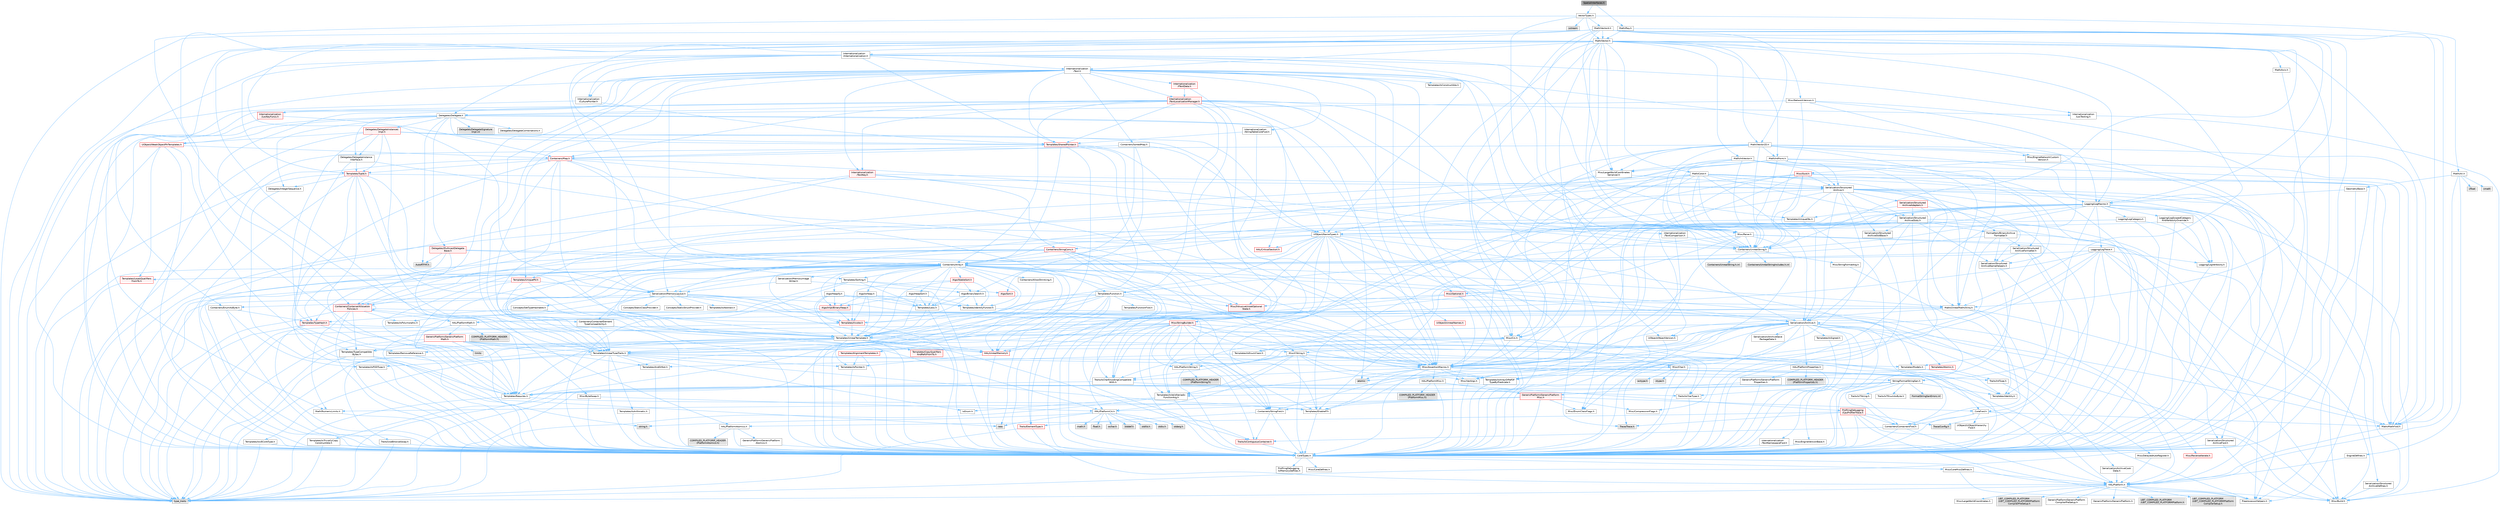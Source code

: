 digraph "SpatialInterfaces.h"
{
 // INTERACTIVE_SVG=YES
 // LATEX_PDF_SIZE
  bgcolor="transparent";
  edge [fontname=Helvetica,fontsize=10,labelfontname=Helvetica,labelfontsize=10];
  node [fontname=Helvetica,fontsize=10,shape=box,height=0.2,width=0.4];
  Node1 [id="Node000001",label="SpatialInterfaces.h",height=0.2,width=0.4,color="gray40", fillcolor="grey60", style="filled", fontcolor="black",tooltip=" "];
  Node1 -> Node2 [id="edge1_Node000001_Node000002",color="steelblue1",style="solid",tooltip=" "];
  Node2 [id="Node000002",label="Math/Ray.h",height=0.2,width=0.4,color="grey40", fillcolor="white", style="filled",URL="$d4/d1b/Ray_8h.html",tooltip=" "];
  Node2 -> Node3 [id="edge2_Node000002_Node000003",color="steelblue1",style="solid",tooltip=" "];
  Node3 [id="Node000003",label="Math/MathFwd.h",height=0.2,width=0.4,color="grey40", fillcolor="white", style="filled",URL="$d2/d10/MathFwd_8h.html",tooltip=" "];
  Node3 -> Node4 [id="edge3_Node000003_Node000004",color="steelblue1",style="solid",tooltip=" "];
  Node4 [id="Node000004",label="HAL/Platform.h",height=0.2,width=0.4,color="grey40", fillcolor="white", style="filled",URL="$d9/dd0/Platform_8h.html",tooltip=" "];
  Node4 -> Node5 [id="edge4_Node000004_Node000005",color="steelblue1",style="solid",tooltip=" "];
  Node5 [id="Node000005",label="Misc/Build.h",height=0.2,width=0.4,color="grey40", fillcolor="white", style="filled",URL="$d3/dbb/Build_8h.html",tooltip=" "];
  Node4 -> Node6 [id="edge5_Node000004_Node000006",color="steelblue1",style="solid",tooltip=" "];
  Node6 [id="Node000006",label="Misc/LargeWorldCoordinates.h",height=0.2,width=0.4,color="grey40", fillcolor="white", style="filled",URL="$d2/dcb/LargeWorldCoordinates_8h.html",tooltip=" "];
  Node4 -> Node7 [id="edge6_Node000004_Node000007",color="steelblue1",style="solid",tooltip=" "];
  Node7 [id="Node000007",label="type_traits",height=0.2,width=0.4,color="grey60", fillcolor="#E0E0E0", style="filled",tooltip=" "];
  Node4 -> Node8 [id="edge7_Node000004_Node000008",color="steelblue1",style="solid",tooltip=" "];
  Node8 [id="Node000008",label="PreprocessorHelpers.h",height=0.2,width=0.4,color="grey40", fillcolor="white", style="filled",URL="$db/ddb/PreprocessorHelpers_8h.html",tooltip=" "];
  Node4 -> Node9 [id="edge8_Node000004_Node000009",color="steelblue1",style="solid",tooltip=" "];
  Node9 [id="Node000009",label="UBT_COMPILED_PLATFORM\l/UBT_COMPILED_PLATFORMPlatform\lCompilerPreSetup.h",height=0.2,width=0.4,color="grey60", fillcolor="#E0E0E0", style="filled",tooltip=" "];
  Node4 -> Node10 [id="edge9_Node000004_Node000010",color="steelblue1",style="solid",tooltip=" "];
  Node10 [id="Node000010",label="GenericPlatform/GenericPlatform\lCompilerPreSetup.h",height=0.2,width=0.4,color="grey40", fillcolor="white", style="filled",URL="$d9/dc8/GenericPlatformCompilerPreSetup_8h.html",tooltip=" "];
  Node4 -> Node11 [id="edge10_Node000004_Node000011",color="steelblue1",style="solid",tooltip=" "];
  Node11 [id="Node000011",label="GenericPlatform/GenericPlatform.h",height=0.2,width=0.4,color="grey40", fillcolor="white", style="filled",URL="$d6/d84/GenericPlatform_8h.html",tooltip=" "];
  Node4 -> Node12 [id="edge11_Node000004_Node000012",color="steelblue1",style="solid",tooltip=" "];
  Node12 [id="Node000012",label="UBT_COMPILED_PLATFORM\l/UBT_COMPILED_PLATFORMPlatform.h",height=0.2,width=0.4,color="grey60", fillcolor="#E0E0E0", style="filled",tooltip=" "];
  Node4 -> Node13 [id="edge12_Node000004_Node000013",color="steelblue1",style="solid",tooltip=" "];
  Node13 [id="Node000013",label="UBT_COMPILED_PLATFORM\l/UBT_COMPILED_PLATFORMPlatform\lCompilerSetup.h",height=0.2,width=0.4,color="grey60", fillcolor="#E0E0E0", style="filled",tooltip=" "];
  Node2 -> Node14 [id="edge13_Node000002_Node000014",color="steelblue1",style="solid",tooltip=" "];
  Node14 [id="Node000014",label="Math/Vector.h",height=0.2,width=0.4,color="grey40", fillcolor="white", style="filled",URL="$d6/dbe/Vector_8h.html",tooltip=" "];
  Node14 -> Node15 [id="edge14_Node000014_Node000015",color="steelblue1",style="solid",tooltip=" "];
  Node15 [id="Node000015",label="CoreTypes.h",height=0.2,width=0.4,color="grey40", fillcolor="white", style="filled",URL="$dc/dec/CoreTypes_8h.html",tooltip=" "];
  Node15 -> Node4 [id="edge15_Node000015_Node000004",color="steelblue1",style="solid",tooltip=" "];
  Node15 -> Node16 [id="edge16_Node000015_Node000016",color="steelblue1",style="solid",tooltip=" "];
  Node16 [id="Node000016",label="ProfilingDebugging\l/UMemoryDefines.h",height=0.2,width=0.4,color="grey40", fillcolor="white", style="filled",URL="$d2/da2/UMemoryDefines_8h.html",tooltip=" "];
  Node15 -> Node17 [id="edge17_Node000015_Node000017",color="steelblue1",style="solid",tooltip=" "];
  Node17 [id="Node000017",label="Misc/CoreMiscDefines.h",height=0.2,width=0.4,color="grey40", fillcolor="white", style="filled",URL="$da/d38/CoreMiscDefines_8h.html",tooltip=" "];
  Node17 -> Node4 [id="edge18_Node000017_Node000004",color="steelblue1",style="solid",tooltip=" "];
  Node17 -> Node8 [id="edge19_Node000017_Node000008",color="steelblue1",style="solid",tooltip=" "];
  Node15 -> Node18 [id="edge20_Node000015_Node000018",color="steelblue1",style="solid",tooltip=" "];
  Node18 [id="Node000018",label="Misc/CoreDefines.h",height=0.2,width=0.4,color="grey40", fillcolor="white", style="filled",URL="$d3/dd2/CoreDefines_8h.html",tooltip=" "];
  Node14 -> Node19 [id="edge21_Node000014_Node000019",color="steelblue1",style="solid",tooltip=" "];
  Node19 [id="Node000019",label="Misc/AssertionMacros.h",height=0.2,width=0.4,color="grey40", fillcolor="white", style="filled",URL="$d0/dfa/AssertionMacros_8h.html",tooltip=" "];
  Node19 -> Node15 [id="edge22_Node000019_Node000015",color="steelblue1",style="solid",tooltip=" "];
  Node19 -> Node4 [id="edge23_Node000019_Node000004",color="steelblue1",style="solid",tooltip=" "];
  Node19 -> Node20 [id="edge24_Node000019_Node000020",color="steelblue1",style="solid",tooltip=" "];
  Node20 [id="Node000020",label="HAL/PlatformMisc.h",height=0.2,width=0.4,color="grey40", fillcolor="white", style="filled",URL="$d0/df5/PlatformMisc_8h.html",tooltip=" "];
  Node20 -> Node15 [id="edge25_Node000020_Node000015",color="steelblue1",style="solid",tooltip=" "];
  Node20 -> Node21 [id="edge26_Node000020_Node000021",color="steelblue1",style="solid",tooltip=" "];
  Node21 [id="Node000021",label="GenericPlatform/GenericPlatform\lMisc.h",height=0.2,width=0.4,color="red", fillcolor="#FFF0F0", style="filled",URL="$db/d9a/GenericPlatformMisc_8h.html",tooltip=" "];
  Node21 -> Node22 [id="edge27_Node000021_Node000022",color="steelblue1",style="solid",tooltip=" "];
  Node22 [id="Node000022",label="Containers/StringFwd.h",height=0.2,width=0.4,color="grey40", fillcolor="white", style="filled",URL="$df/d37/StringFwd_8h.html",tooltip=" "];
  Node22 -> Node15 [id="edge28_Node000022_Node000015",color="steelblue1",style="solid",tooltip=" "];
  Node22 -> Node23 [id="edge29_Node000022_Node000023",color="steelblue1",style="solid",tooltip=" "];
  Node23 [id="Node000023",label="Traits/ElementType.h",height=0.2,width=0.4,color="red", fillcolor="#FFF0F0", style="filled",URL="$d5/d4f/ElementType_8h.html",tooltip=" "];
  Node23 -> Node4 [id="edge30_Node000023_Node000004",color="steelblue1",style="solid",tooltip=" "];
  Node23 -> Node7 [id="edge31_Node000023_Node000007",color="steelblue1",style="solid",tooltip=" "];
  Node22 -> Node25 [id="edge32_Node000022_Node000025",color="steelblue1",style="solid",tooltip=" "];
  Node25 [id="Node000025",label="Traits/IsContiguousContainer.h",height=0.2,width=0.4,color="red", fillcolor="#FFF0F0", style="filled",URL="$d5/d3c/IsContiguousContainer_8h.html",tooltip=" "];
  Node25 -> Node15 [id="edge33_Node000025_Node000015",color="steelblue1",style="solid",tooltip=" "];
  Node21 -> Node27 [id="edge34_Node000021_Node000027",color="steelblue1",style="solid",tooltip=" "];
  Node27 [id="Node000027",label="CoreFwd.h",height=0.2,width=0.4,color="grey40", fillcolor="white", style="filled",URL="$d1/d1e/CoreFwd_8h.html",tooltip=" "];
  Node27 -> Node15 [id="edge35_Node000027_Node000015",color="steelblue1",style="solid",tooltip=" "];
  Node27 -> Node28 [id="edge36_Node000027_Node000028",color="steelblue1",style="solid",tooltip=" "];
  Node28 [id="Node000028",label="Containers/ContainersFwd.h",height=0.2,width=0.4,color="grey40", fillcolor="white", style="filled",URL="$d4/d0a/ContainersFwd_8h.html",tooltip=" "];
  Node28 -> Node4 [id="edge37_Node000028_Node000004",color="steelblue1",style="solid",tooltip=" "];
  Node28 -> Node15 [id="edge38_Node000028_Node000015",color="steelblue1",style="solid",tooltip=" "];
  Node28 -> Node25 [id="edge39_Node000028_Node000025",color="steelblue1",style="solid",tooltip=" "];
  Node27 -> Node3 [id="edge40_Node000027_Node000003",color="steelblue1",style="solid",tooltip=" "];
  Node27 -> Node29 [id="edge41_Node000027_Node000029",color="steelblue1",style="solid",tooltip=" "];
  Node29 [id="Node000029",label="UObject/UObjectHierarchy\lFwd.h",height=0.2,width=0.4,color="grey40", fillcolor="white", style="filled",URL="$d3/d13/UObjectHierarchyFwd_8h.html",tooltip=" "];
  Node21 -> Node15 [id="edge42_Node000021_Node000015",color="steelblue1",style="solid",tooltip=" "];
  Node21 -> Node31 [id="edge43_Node000021_Node000031",color="steelblue1",style="solid",tooltip=" "];
  Node31 [id="Node000031",label="HAL/PlatformCrt.h",height=0.2,width=0.4,color="grey40", fillcolor="white", style="filled",URL="$d8/d75/PlatformCrt_8h.html",tooltip=" "];
  Node31 -> Node32 [id="edge44_Node000031_Node000032",color="steelblue1",style="solid",tooltip=" "];
  Node32 [id="Node000032",label="new",height=0.2,width=0.4,color="grey60", fillcolor="#E0E0E0", style="filled",tooltip=" "];
  Node31 -> Node33 [id="edge45_Node000031_Node000033",color="steelblue1",style="solid",tooltip=" "];
  Node33 [id="Node000033",label="wchar.h",height=0.2,width=0.4,color="grey60", fillcolor="#E0E0E0", style="filled",tooltip=" "];
  Node31 -> Node34 [id="edge46_Node000031_Node000034",color="steelblue1",style="solid",tooltip=" "];
  Node34 [id="Node000034",label="stddef.h",height=0.2,width=0.4,color="grey60", fillcolor="#E0E0E0", style="filled",tooltip=" "];
  Node31 -> Node35 [id="edge47_Node000031_Node000035",color="steelblue1",style="solid",tooltip=" "];
  Node35 [id="Node000035",label="stdlib.h",height=0.2,width=0.4,color="grey60", fillcolor="#E0E0E0", style="filled",tooltip=" "];
  Node31 -> Node36 [id="edge48_Node000031_Node000036",color="steelblue1",style="solid",tooltip=" "];
  Node36 [id="Node000036",label="stdio.h",height=0.2,width=0.4,color="grey60", fillcolor="#E0E0E0", style="filled",tooltip=" "];
  Node31 -> Node37 [id="edge49_Node000031_Node000037",color="steelblue1",style="solid",tooltip=" "];
  Node37 [id="Node000037",label="stdarg.h",height=0.2,width=0.4,color="grey60", fillcolor="#E0E0E0", style="filled",tooltip=" "];
  Node31 -> Node38 [id="edge50_Node000031_Node000038",color="steelblue1",style="solid",tooltip=" "];
  Node38 [id="Node000038",label="math.h",height=0.2,width=0.4,color="grey60", fillcolor="#E0E0E0", style="filled",tooltip=" "];
  Node31 -> Node39 [id="edge51_Node000031_Node000039",color="steelblue1",style="solid",tooltip=" "];
  Node39 [id="Node000039",label="float.h",height=0.2,width=0.4,color="grey60", fillcolor="#E0E0E0", style="filled",tooltip=" "];
  Node31 -> Node40 [id="edge52_Node000031_Node000040",color="steelblue1",style="solid",tooltip=" "];
  Node40 [id="Node000040",label="string.h",height=0.2,width=0.4,color="grey60", fillcolor="#E0E0E0", style="filled",tooltip=" "];
  Node21 -> Node41 [id="edge53_Node000021_Node000041",color="steelblue1",style="solid",tooltip=" "];
  Node41 [id="Node000041",label="Math/NumericLimits.h",height=0.2,width=0.4,color="grey40", fillcolor="white", style="filled",URL="$df/d1b/NumericLimits_8h.html",tooltip=" "];
  Node41 -> Node15 [id="edge54_Node000041_Node000015",color="steelblue1",style="solid",tooltip=" "];
  Node21 -> Node42 [id="edge55_Node000021_Node000042",color="steelblue1",style="solid",tooltip=" "];
  Node42 [id="Node000042",label="Misc/CompressionFlags.h",height=0.2,width=0.4,color="grey40", fillcolor="white", style="filled",URL="$d9/d76/CompressionFlags_8h.html",tooltip=" "];
  Node21 -> Node43 [id="edge56_Node000021_Node000043",color="steelblue1",style="solid",tooltip=" "];
  Node43 [id="Node000043",label="Misc/EnumClassFlags.h",height=0.2,width=0.4,color="grey40", fillcolor="white", style="filled",URL="$d8/de7/EnumClassFlags_8h.html",tooltip=" "];
  Node20 -> Node46 [id="edge57_Node000020_Node000046",color="steelblue1",style="solid",tooltip=" "];
  Node46 [id="Node000046",label="COMPILED_PLATFORM_HEADER\l(PlatformMisc.h)",height=0.2,width=0.4,color="grey60", fillcolor="#E0E0E0", style="filled",tooltip=" "];
  Node20 -> Node47 [id="edge58_Node000020_Node000047",color="steelblue1",style="solid",tooltip=" "];
  Node47 [id="Node000047",label="ProfilingDebugging\l/CpuProfilerTrace.h",height=0.2,width=0.4,color="red", fillcolor="#FFF0F0", style="filled",URL="$da/dcb/CpuProfilerTrace_8h.html",tooltip=" "];
  Node47 -> Node15 [id="edge59_Node000047_Node000015",color="steelblue1",style="solid",tooltip=" "];
  Node47 -> Node28 [id="edge60_Node000047_Node000028",color="steelblue1",style="solid",tooltip=" "];
  Node47 -> Node48 [id="edge61_Node000047_Node000048",color="steelblue1",style="solid",tooltip=" "];
  Node48 [id="Node000048",label="HAL/PlatformAtomics.h",height=0.2,width=0.4,color="grey40", fillcolor="white", style="filled",URL="$d3/d36/PlatformAtomics_8h.html",tooltip=" "];
  Node48 -> Node15 [id="edge62_Node000048_Node000015",color="steelblue1",style="solid",tooltip=" "];
  Node48 -> Node49 [id="edge63_Node000048_Node000049",color="steelblue1",style="solid",tooltip=" "];
  Node49 [id="Node000049",label="GenericPlatform/GenericPlatform\lAtomics.h",height=0.2,width=0.4,color="grey40", fillcolor="white", style="filled",URL="$da/d72/GenericPlatformAtomics_8h.html",tooltip=" "];
  Node49 -> Node15 [id="edge64_Node000049_Node000015",color="steelblue1",style="solid",tooltip=" "];
  Node48 -> Node50 [id="edge65_Node000048_Node000050",color="steelblue1",style="solid",tooltip=" "];
  Node50 [id="Node000050",label="COMPILED_PLATFORM_HEADER\l(PlatformAtomics.h)",height=0.2,width=0.4,color="grey60", fillcolor="#E0E0E0", style="filled",tooltip=" "];
  Node47 -> Node8 [id="edge66_Node000047_Node000008",color="steelblue1",style="solid",tooltip=" "];
  Node47 -> Node5 [id="edge67_Node000047_Node000005",color="steelblue1",style="solid",tooltip=" "];
  Node47 -> Node51 [id="edge68_Node000047_Node000051",color="steelblue1",style="solid",tooltip=" "];
  Node51 [id="Node000051",label="Trace/Config.h",height=0.2,width=0.4,color="grey60", fillcolor="#E0E0E0", style="filled",tooltip=" "];
  Node47 -> Node54 [id="edge69_Node000047_Node000054",color="steelblue1",style="solid",tooltip=" "];
  Node54 [id="Node000054",label="Trace/Trace.h",height=0.2,width=0.4,color="grey60", fillcolor="#E0E0E0", style="filled",tooltip=" "];
  Node19 -> Node8 [id="edge70_Node000019_Node000008",color="steelblue1",style="solid",tooltip=" "];
  Node19 -> Node55 [id="edge71_Node000019_Node000055",color="steelblue1",style="solid",tooltip=" "];
  Node55 [id="Node000055",label="Templates/EnableIf.h",height=0.2,width=0.4,color="grey40", fillcolor="white", style="filled",URL="$d7/d60/EnableIf_8h.html",tooltip=" "];
  Node55 -> Node15 [id="edge72_Node000055_Node000015",color="steelblue1",style="solid",tooltip=" "];
  Node19 -> Node56 [id="edge73_Node000019_Node000056",color="steelblue1",style="solid",tooltip=" "];
  Node56 [id="Node000056",label="Templates/IsArrayOrRefOf\lTypeByPredicate.h",height=0.2,width=0.4,color="grey40", fillcolor="white", style="filled",URL="$d6/da1/IsArrayOrRefOfTypeByPredicate_8h.html",tooltip=" "];
  Node56 -> Node15 [id="edge74_Node000056_Node000015",color="steelblue1",style="solid",tooltip=" "];
  Node19 -> Node57 [id="edge75_Node000019_Node000057",color="steelblue1",style="solid",tooltip=" "];
  Node57 [id="Node000057",label="Templates/IsValidVariadic\lFunctionArg.h",height=0.2,width=0.4,color="grey40", fillcolor="white", style="filled",URL="$d0/dc8/IsValidVariadicFunctionArg_8h.html",tooltip=" "];
  Node57 -> Node15 [id="edge76_Node000057_Node000015",color="steelblue1",style="solid",tooltip=" "];
  Node57 -> Node58 [id="edge77_Node000057_Node000058",color="steelblue1",style="solid",tooltip=" "];
  Node58 [id="Node000058",label="IsEnum.h",height=0.2,width=0.4,color="grey40", fillcolor="white", style="filled",URL="$d4/de5/IsEnum_8h.html",tooltip=" "];
  Node57 -> Node7 [id="edge78_Node000057_Node000007",color="steelblue1",style="solid",tooltip=" "];
  Node19 -> Node59 [id="edge79_Node000019_Node000059",color="steelblue1",style="solid",tooltip=" "];
  Node59 [id="Node000059",label="Traits/IsCharEncodingCompatible\lWith.h",height=0.2,width=0.4,color="grey40", fillcolor="white", style="filled",URL="$df/dd1/IsCharEncodingCompatibleWith_8h.html",tooltip=" "];
  Node59 -> Node7 [id="edge80_Node000059_Node000007",color="steelblue1",style="solid",tooltip=" "];
  Node59 -> Node60 [id="edge81_Node000059_Node000060",color="steelblue1",style="solid",tooltip=" "];
  Node60 [id="Node000060",label="Traits/IsCharType.h",height=0.2,width=0.4,color="grey40", fillcolor="white", style="filled",URL="$db/d51/IsCharType_8h.html",tooltip=" "];
  Node60 -> Node15 [id="edge82_Node000060_Node000015",color="steelblue1",style="solid",tooltip=" "];
  Node19 -> Node61 [id="edge83_Node000019_Node000061",color="steelblue1",style="solid",tooltip=" "];
  Node61 [id="Node000061",label="Misc/VarArgs.h",height=0.2,width=0.4,color="grey40", fillcolor="white", style="filled",URL="$d5/d6f/VarArgs_8h.html",tooltip=" "];
  Node61 -> Node15 [id="edge84_Node000061_Node000015",color="steelblue1",style="solid",tooltip=" "];
  Node19 -> Node62 [id="edge85_Node000019_Node000062",color="steelblue1",style="solid",tooltip=" "];
  Node62 [id="Node000062",label="String/FormatStringSan.h",height=0.2,width=0.4,color="grey40", fillcolor="white", style="filled",URL="$d3/d8b/FormatStringSan_8h.html",tooltip=" "];
  Node62 -> Node7 [id="edge86_Node000062_Node000007",color="steelblue1",style="solid",tooltip=" "];
  Node62 -> Node15 [id="edge87_Node000062_Node000015",color="steelblue1",style="solid",tooltip=" "];
  Node62 -> Node63 [id="edge88_Node000062_Node000063",color="steelblue1",style="solid",tooltip=" "];
  Node63 [id="Node000063",label="Templates/Requires.h",height=0.2,width=0.4,color="grey40", fillcolor="white", style="filled",URL="$dc/d96/Requires_8h.html",tooltip=" "];
  Node63 -> Node55 [id="edge89_Node000063_Node000055",color="steelblue1",style="solid",tooltip=" "];
  Node63 -> Node7 [id="edge90_Node000063_Node000007",color="steelblue1",style="solid",tooltip=" "];
  Node62 -> Node64 [id="edge91_Node000062_Node000064",color="steelblue1",style="solid",tooltip=" "];
  Node64 [id="Node000064",label="Templates/Identity.h",height=0.2,width=0.4,color="grey40", fillcolor="white", style="filled",URL="$d0/dd5/Identity_8h.html",tooltip=" "];
  Node62 -> Node57 [id="edge92_Node000062_Node000057",color="steelblue1",style="solid",tooltip=" "];
  Node62 -> Node60 [id="edge93_Node000062_Node000060",color="steelblue1",style="solid",tooltip=" "];
  Node62 -> Node65 [id="edge94_Node000062_Node000065",color="steelblue1",style="solid",tooltip=" "];
  Node65 [id="Node000065",label="Traits/IsTEnumAsByte.h",height=0.2,width=0.4,color="grey40", fillcolor="white", style="filled",URL="$d1/de6/IsTEnumAsByte_8h.html",tooltip=" "];
  Node62 -> Node66 [id="edge95_Node000062_Node000066",color="steelblue1",style="solid",tooltip=" "];
  Node66 [id="Node000066",label="Traits/IsTString.h",height=0.2,width=0.4,color="grey40", fillcolor="white", style="filled",URL="$d0/df8/IsTString_8h.html",tooltip=" "];
  Node66 -> Node28 [id="edge96_Node000066_Node000028",color="steelblue1",style="solid",tooltip=" "];
  Node62 -> Node28 [id="edge97_Node000062_Node000028",color="steelblue1",style="solid",tooltip=" "];
  Node62 -> Node67 [id="edge98_Node000062_Node000067",color="steelblue1",style="solid",tooltip=" "];
  Node67 [id="Node000067",label="FormatStringSanErrors.inl",height=0.2,width=0.4,color="grey60", fillcolor="#E0E0E0", style="filled",tooltip=" "];
  Node19 -> Node68 [id="edge99_Node000019_Node000068",color="steelblue1",style="solid",tooltip=" "];
  Node68 [id="Node000068",label="atomic",height=0.2,width=0.4,color="grey60", fillcolor="#E0E0E0", style="filled",tooltip=" "];
  Node14 -> Node3 [id="edge100_Node000014_Node000003",color="steelblue1",style="solid",tooltip=" "];
  Node14 -> Node41 [id="edge101_Node000014_Node000041",color="steelblue1",style="solid",tooltip=" "];
  Node14 -> Node69 [id="edge102_Node000014_Node000069",color="steelblue1",style="solid",tooltip=" "];
  Node69 [id="Node000069",label="Misc/Crc.h",height=0.2,width=0.4,color="grey40", fillcolor="white", style="filled",URL="$d4/dd2/Crc_8h.html",tooltip=" "];
  Node69 -> Node15 [id="edge103_Node000069_Node000015",color="steelblue1",style="solid",tooltip=" "];
  Node69 -> Node70 [id="edge104_Node000069_Node000070",color="steelblue1",style="solid",tooltip=" "];
  Node70 [id="Node000070",label="HAL/PlatformString.h",height=0.2,width=0.4,color="grey40", fillcolor="white", style="filled",URL="$db/db5/PlatformString_8h.html",tooltip=" "];
  Node70 -> Node15 [id="edge105_Node000070_Node000015",color="steelblue1",style="solid",tooltip=" "];
  Node70 -> Node71 [id="edge106_Node000070_Node000071",color="steelblue1",style="solid",tooltip=" "];
  Node71 [id="Node000071",label="COMPILED_PLATFORM_HEADER\l(PlatformString.h)",height=0.2,width=0.4,color="grey60", fillcolor="#E0E0E0", style="filled",tooltip=" "];
  Node69 -> Node19 [id="edge107_Node000069_Node000019",color="steelblue1",style="solid",tooltip=" "];
  Node69 -> Node72 [id="edge108_Node000069_Node000072",color="steelblue1",style="solid",tooltip=" "];
  Node72 [id="Node000072",label="Misc/CString.h",height=0.2,width=0.4,color="grey40", fillcolor="white", style="filled",URL="$d2/d49/CString_8h.html",tooltip=" "];
  Node72 -> Node15 [id="edge109_Node000072_Node000015",color="steelblue1",style="solid",tooltip=" "];
  Node72 -> Node31 [id="edge110_Node000072_Node000031",color="steelblue1",style="solid",tooltip=" "];
  Node72 -> Node70 [id="edge111_Node000072_Node000070",color="steelblue1",style="solid",tooltip=" "];
  Node72 -> Node19 [id="edge112_Node000072_Node000019",color="steelblue1",style="solid",tooltip=" "];
  Node72 -> Node73 [id="edge113_Node000072_Node000073",color="steelblue1",style="solid",tooltip=" "];
  Node73 [id="Node000073",label="Misc/Char.h",height=0.2,width=0.4,color="grey40", fillcolor="white", style="filled",URL="$d0/d58/Char_8h.html",tooltip=" "];
  Node73 -> Node15 [id="edge114_Node000073_Node000015",color="steelblue1",style="solid",tooltip=" "];
  Node73 -> Node74 [id="edge115_Node000073_Node000074",color="steelblue1",style="solid",tooltip=" "];
  Node74 [id="Node000074",label="Traits/IntType.h",height=0.2,width=0.4,color="grey40", fillcolor="white", style="filled",URL="$d7/deb/IntType_8h.html",tooltip=" "];
  Node74 -> Node4 [id="edge116_Node000074_Node000004",color="steelblue1",style="solid",tooltip=" "];
  Node73 -> Node75 [id="edge117_Node000073_Node000075",color="steelblue1",style="solid",tooltip=" "];
  Node75 [id="Node000075",label="ctype.h",height=0.2,width=0.4,color="grey60", fillcolor="#E0E0E0", style="filled",tooltip=" "];
  Node73 -> Node76 [id="edge118_Node000073_Node000076",color="steelblue1",style="solid",tooltip=" "];
  Node76 [id="Node000076",label="wctype.h",height=0.2,width=0.4,color="grey60", fillcolor="#E0E0E0", style="filled",tooltip=" "];
  Node73 -> Node7 [id="edge119_Node000073_Node000007",color="steelblue1",style="solid",tooltip=" "];
  Node72 -> Node61 [id="edge120_Node000072_Node000061",color="steelblue1",style="solid",tooltip=" "];
  Node72 -> Node56 [id="edge121_Node000072_Node000056",color="steelblue1",style="solid",tooltip=" "];
  Node72 -> Node57 [id="edge122_Node000072_Node000057",color="steelblue1",style="solid",tooltip=" "];
  Node72 -> Node59 [id="edge123_Node000072_Node000059",color="steelblue1",style="solid",tooltip=" "];
  Node69 -> Node73 [id="edge124_Node000069_Node000073",color="steelblue1",style="solid",tooltip=" "];
  Node69 -> Node77 [id="edge125_Node000069_Node000077",color="steelblue1",style="solid",tooltip=" "];
  Node77 [id="Node000077",label="Templates/UnrealTypeTraits.h",height=0.2,width=0.4,color="grey40", fillcolor="white", style="filled",URL="$d2/d2d/UnrealTypeTraits_8h.html",tooltip=" "];
  Node77 -> Node15 [id="edge126_Node000077_Node000015",color="steelblue1",style="solid",tooltip=" "];
  Node77 -> Node78 [id="edge127_Node000077_Node000078",color="steelblue1",style="solid",tooltip=" "];
  Node78 [id="Node000078",label="Templates/IsPointer.h",height=0.2,width=0.4,color="grey40", fillcolor="white", style="filled",URL="$d7/d05/IsPointer_8h.html",tooltip=" "];
  Node78 -> Node15 [id="edge128_Node000078_Node000015",color="steelblue1",style="solid",tooltip=" "];
  Node77 -> Node19 [id="edge129_Node000077_Node000019",color="steelblue1",style="solid",tooltip=" "];
  Node77 -> Node79 [id="edge130_Node000077_Node000079",color="steelblue1",style="solid",tooltip=" "];
  Node79 [id="Node000079",label="Templates/AndOrNot.h",height=0.2,width=0.4,color="grey40", fillcolor="white", style="filled",URL="$db/d0a/AndOrNot_8h.html",tooltip=" "];
  Node79 -> Node15 [id="edge131_Node000079_Node000015",color="steelblue1",style="solid",tooltip=" "];
  Node77 -> Node55 [id="edge132_Node000077_Node000055",color="steelblue1",style="solid",tooltip=" "];
  Node77 -> Node80 [id="edge133_Node000077_Node000080",color="steelblue1",style="solid",tooltip=" "];
  Node80 [id="Node000080",label="Templates/IsArithmetic.h",height=0.2,width=0.4,color="grey40", fillcolor="white", style="filled",URL="$d2/d5d/IsArithmetic_8h.html",tooltip=" "];
  Node80 -> Node15 [id="edge134_Node000080_Node000015",color="steelblue1",style="solid",tooltip=" "];
  Node77 -> Node58 [id="edge135_Node000077_Node000058",color="steelblue1",style="solid",tooltip=" "];
  Node77 -> Node81 [id="edge136_Node000077_Node000081",color="steelblue1",style="solid",tooltip=" "];
  Node81 [id="Node000081",label="Templates/Models.h",height=0.2,width=0.4,color="grey40", fillcolor="white", style="filled",URL="$d3/d0c/Models_8h.html",tooltip=" "];
  Node81 -> Node64 [id="edge137_Node000081_Node000064",color="steelblue1",style="solid",tooltip=" "];
  Node77 -> Node82 [id="edge138_Node000077_Node000082",color="steelblue1",style="solid",tooltip=" "];
  Node82 [id="Node000082",label="Templates/IsPODType.h",height=0.2,width=0.4,color="grey40", fillcolor="white", style="filled",URL="$d7/db1/IsPODType_8h.html",tooltip=" "];
  Node82 -> Node15 [id="edge139_Node000082_Node000015",color="steelblue1",style="solid",tooltip=" "];
  Node77 -> Node83 [id="edge140_Node000077_Node000083",color="steelblue1",style="solid",tooltip=" "];
  Node83 [id="Node000083",label="Templates/IsUECoreType.h",height=0.2,width=0.4,color="grey40", fillcolor="white", style="filled",URL="$d1/db8/IsUECoreType_8h.html",tooltip=" "];
  Node83 -> Node15 [id="edge141_Node000083_Node000015",color="steelblue1",style="solid",tooltip=" "];
  Node83 -> Node7 [id="edge142_Node000083_Node000007",color="steelblue1",style="solid",tooltip=" "];
  Node77 -> Node84 [id="edge143_Node000077_Node000084",color="steelblue1",style="solid",tooltip=" "];
  Node84 [id="Node000084",label="Templates/IsTriviallyCopy\lConstructible.h",height=0.2,width=0.4,color="grey40", fillcolor="white", style="filled",URL="$d3/d78/IsTriviallyCopyConstructible_8h.html",tooltip=" "];
  Node84 -> Node15 [id="edge144_Node000084_Node000015",color="steelblue1",style="solid",tooltip=" "];
  Node84 -> Node7 [id="edge145_Node000084_Node000007",color="steelblue1",style="solid",tooltip=" "];
  Node69 -> Node60 [id="edge146_Node000069_Node000060",color="steelblue1",style="solid",tooltip=" "];
  Node14 -> Node85 [id="edge147_Node000014_Node000085",color="steelblue1",style="solid",tooltip=" "];
  Node85 [id="Node000085",label="Math/UnrealMathUtility.h",height=0.2,width=0.4,color="grey40", fillcolor="white", style="filled",URL="$db/db8/UnrealMathUtility_8h.html",tooltip=" "];
  Node85 -> Node15 [id="edge148_Node000085_Node000015",color="steelblue1",style="solid",tooltip=" "];
  Node85 -> Node19 [id="edge149_Node000085_Node000019",color="steelblue1",style="solid",tooltip=" "];
  Node85 -> Node86 [id="edge150_Node000085_Node000086",color="steelblue1",style="solid",tooltip=" "];
  Node86 [id="Node000086",label="HAL/PlatformMath.h",height=0.2,width=0.4,color="grey40", fillcolor="white", style="filled",URL="$dc/d53/PlatformMath_8h.html",tooltip=" "];
  Node86 -> Node15 [id="edge151_Node000086_Node000015",color="steelblue1",style="solid",tooltip=" "];
  Node86 -> Node87 [id="edge152_Node000086_Node000087",color="steelblue1",style="solid",tooltip=" "];
  Node87 [id="Node000087",label="GenericPlatform/GenericPlatform\lMath.h",height=0.2,width=0.4,color="red", fillcolor="#FFF0F0", style="filled",URL="$d5/d79/GenericPlatformMath_8h.html",tooltip=" "];
  Node87 -> Node15 [id="edge153_Node000087_Node000015",color="steelblue1",style="solid",tooltip=" "];
  Node87 -> Node28 [id="edge154_Node000087_Node000028",color="steelblue1",style="solid",tooltip=" "];
  Node87 -> Node31 [id="edge155_Node000087_Node000031",color="steelblue1",style="solid",tooltip=" "];
  Node87 -> Node79 [id="edge156_Node000087_Node000079",color="steelblue1",style="solid",tooltip=" "];
  Node87 -> Node77 [id="edge157_Node000087_Node000077",color="steelblue1",style="solid",tooltip=" "];
  Node87 -> Node63 [id="edge158_Node000087_Node000063",color="steelblue1",style="solid",tooltip=" "];
  Node87 -> Node94 [id="edge159_Node000087_Node000094",color="steelblue1",style="solid",tooltip=" "];
  Node94 [id="Node000094",label="Templates/TypeCompatible\lBytes.h",height=0.2,width=0.4,color="grey40", fillcolor="white", style="filled",URL="$df/d0a/TypeCompatibleBytes_8h.html",tooltip=" "];
  Node94 -> Node15 [id="edge160_Node000094_Node000015",color="steelblue1",style="solid",tooltip=" "];
  Node94 -> Node40 [id="edge161_Node000094_Node000040",color="steelblue1",style="solid",tooltip=" "];
  Node94 -> Node32 [id="edge162_Node000094_Node000032",color="steelblue1",style="solid",tooltip=" "];
  Node94 -> Node7 [id="edge163_Node000094_Node000007",color="steelblue1",style="solid",tooltip=" "];
  Node87 -> Node95 [id="edge164_Node000087_Node000095",color="steelblue1",style="solid",tooltip=" "];
  Node95 [id="Node000095",label="limits",height=0.2,width=0.4,color="grey60", fillcolor="#E0E0E0", style="filled",tooltip=" "];
  Node87 -> Node7 [id="edge165_Node000087_Node000007",color="steelblue1",style="solid",tooltip=" "];
  Node86 -> Node96 [id="edge166_Node000086_Node000096",color="steelblue1",style="solid",tooltip=" "];
  Node96 [id="Node000096",label="COMPILED_PLATFORM_HEADER\l(PlatformMath.h)",height=0.2,width=0.4,color="grey60", fillcolor="#E0E0E0", style="filled",tooltip=" "];
  Node85 -> Node3 [id="edge167_Node000085_Node000003",color="steelblue1",style="solid",tooltip=" "];
  Node85 -> Node64 [id="edge168_Node000085_Node000064",color="steelblue1",style="solid",tooltip=" "];
  Node85 -> Node63 [id="edge169_Node000085_Node000063",color="steelblue1",style="solid",tooltip=" "];
  Node14 -> Node97 [id="edge170_Node000014_Node000097",color="steelblue1",style="solid",tooltip=" "];
  Node97 [id="Node000097",label="Containers/UnrealString.h",height=0.2,width=0.4,color="grey40", fillcolor="white", style="filled",URL="$d5/dba/UnrealString_8h.html",tooltip=" "];
  Node97 -> Node98 [id="edge171_Node000097_Node000098",color="steelblue1",style="solid",tooltip=" "];
  Node98 [id="Node000098",label="Containers/UnrealStringIncludes.h.inl",height=0.2,width=0.4,color="grey60", fillcolor="#E0E0E0", style="filled",tooltip=" "];
  Node97 -> Node99 [id="edge172_Node000097_Node000099",color="steelblue1",style="solid",tooltip=" "];
  Node99 [id="Node000099",label="Containers/UnrealString.h.inl",height=0.2,width=0.4,color="grey60", fillcolor="#E0E0E0", style="filled",tooltip=" "];
  Node97 -> Node100 [id="edge173_Node000097_Node000100",color="steelblue1",style="solid",tooltip=" "];
  Node100 [id="Node000100",label="Misc/StringFormatArg.h",height=0.2,width=0.4,color="grey40", fillcolor="white", style="filled",URL="$d2/d16/StringFormatArg_8h.html",tooltip=" "];
  Node100 -> Node28 [id="edge174_Node000100_Node000028",color="steelblue1",style="solid",tooltip=" "];
  Node14 -> Node101 [id="edge175_Node000014_Node000101",color="steelblue1",style="solid",tooltip=" "];
  Node101 [id="Node000101",label="Misc/Parse.h",height=0.2,width=0.4,color="grey40", fillcolor="white", style="filled",URL="$dc/d71/Parse_8h.html",tooltip=" "];
  Node101 -> Node22 [id="edge176_Node000101_Node000022",color="steelblue1",style="solid",tooltip=" "];
  Node101 -> Node97 [id="edge177_Node000101_Node000097",color="steelblue1",style="solid",tooltip=" "];
  Node101 -> Node15 [id="edge178_Node000101_Node000015",color="steelblue1",style="solid",tooltip=" "];
  Node101 -> Node31 [id="edge179_Node000101_Node000031",color="steelblue1",style="solid",tooltip=" "];
  Node101 -> Node5 [id="edge180_Node000101_Node000005",color="steelblue1",style="solid",tooltip=" "];
  Node101 -> Node43 [id="edge181_Node000101_Node000043",color="steelblue1",style="solid",tooltip=" "];
  Node101 -> Node102 [id="edge182_Node000101_Node000102",color="steelblue1",style="solid",tooltip=" "];
  Node102 [id="Node000102",label="Templates/Function.h",height=0.2,width=0.4,color="grey40", fillcolor="white", style="filled",URL="$df/df5/Function_8h.html",tooltip=" "];
  Node102 -> Node15 [id="edge183_Node000102_Node000015",color="steelblue1",style="solid",tooltip=" "];
  Node102 -> Node19 [id="edge184_Node000102_Node000019",color="steelblue1",style="solid",tooltip=" "];
  Node102 -> Node103 [id="edge185_Node000102_Node000103",color="steelblue1",style="solid",tooltip=" "];
  Node103 [id="Node000103",label="Misc/IntrusiveUnsetOptional\lState.h",height=0.2,width=0.4,color="red", fillcolor="#FFF0F0", style="filled",URL="$d2/d0a/IntrusiveUnsetOptionalState_8h.html",tooltip=" "];
  Node102 -> Node105 [id="edge186_Node000102_Node000105",color="steelblue1",style="solid",tooltip=" "];
  Node105 [id="Node000105",label="HAL/UnrealMemory.h",height=0.2,width=0.4,color="red", fillcolor="#FFF0F0", style="filled",URL="$d9/d96/UnrealMemory_8h.html",tooltip=" "];
  Node105 -> Node15 [id="edge187_Node000105_Node000015",color="steelblue1",style="solid",tooltip=" "];
  Node105 -> Node78 [id="edge188_Node000105_Node000078",color="steelblue1",style="solid",tooltip=" "];
  Node102 -> Node119 [id="edge189_Node000102_Node000119",color="steelblue1",style="solid",tooltip=" "];
  Node119 [id="Node000119",label="Templates/FunctionFwd.h",height=0.2,width=0.4,color="grey40", fillcolor="white", style="filled",URL="$d6/d54/FunctionFwd_8h.html",tooltip=" "];
  Node102 -> Node77 [id="edge190_Node000102_Node000077",color="steelblue1",style="solid",tooltip=" "];
  Node102 -> Node120 [id="edge191_Node000102_Node000120",color="steelblue1",style="solid",tooltip=" "];
  Node120 [id="Node000120",label="Templates/Invoke.h",height=0.2,width=0.4,color="red", fillcolor="#FFF0F0", style="filled",URL="$d7/deb/Invoke_8h.html",tooltip=" "];
  Node120 -> Node15 [id="edge192_Node000120_Node000015",color="steelblue1",style="solid",tooltip=" "];
  Node120 -> Node122 [id="edge193_Node000120_Node000122",color="steelblue1",style="solid",tooltip=" "];
  Node122 [id="Node000122",label="Templates/UnrealTemplate.h",height=0.2,width=0.4,color="grey40", fillcolor="white", style="filled",URL="$d4/d24/UnrealTemplate_8h.html",tooltip=" "];
  Node122 -> Node15 [id="edge194_Node000122_Node000015",color="steelblue1",style="solid",tooltip=" "];
  Node122 -> Node78 [id="edge195_Node000122_Node000078",color="steelblue1",style="solid",tooltip=" "];
  Node122 -> Node105 [id="edge196_Node000122_Node000105",color="steelblue1",style="solid",tooltip=" "];
  Node122 -> Node123 [id="edge197_Node000122_Node000123",color="steelblue1",style="solid",tooltip=" "];
  Node123 [id="Node000123",label="Templates/CopyQualifiers\lAndRefsFromTo.h",height=0.2,width=0.4,color="red", fillcolor="#FFF0F0", style="filled",URL="$d3/db3/CopyQualifiersAndRefsFromTo_8h.html",tooltip=" "];
  Node122 -> Node77 [id="edge198_Node000122_Node000077",color="steelblue1",style="solid",tooltip=" "];
  Node122 -> Node89 [id="edge199_Node000122_Node000089",color="steelblue1",style="solid",tooltip=" "];
  Node89 [id="Node000089",label="Templates/RemoveReference.h",height=0.2,width=0.4,color="grey40", fillcolor="white", style="filled",URL="$da/dbe/RemoveReference_8h.html",tooltip=" "];
  Node89 -> Node15 [id="edge200_Node000089_Node000015",color="steelblue1",style="solid",tooltip=" "];
  Node122 -> Node63 [id="edge201_Node000122_Node000063",color="steelblue1",style="solid",tooltip=" "];
  Node122 -> Node94 [id="edge202_Node000122_Node000094",color="steelblue1",style="solid",tooltip=" "];
  Node122 -> Node64 [id="edge203_Node000122_Node000064",color="steelblue1",style="solid",tooltip=" "];
  Node122 -> Node25 [id="edge204_Node000122_Node000025",color="steelblue1",style="solid",tooltip=" "];
  Node122 -> Node125 [id="edge205_Node000122_Node000125",color="steelblue1",style="solid",tooltip=" "];
  Node125 [id="Node000125",label="Traits/UseBitwiseSwap.h",height=0.2,width=0.4,color="grey40", fillcolor="white", style="filled",URL="$db/df3/UseBitwiseSwap_8h.html",tooltip=" "];
  Node125 -> Node15 [id="edge206_Node000125_Node000015",color="steelblue1",style="solid",tooltip=" "];
  Node125 -> Node7 [id="edge207_Node000125_Node000007",color="steelblue1",style="solid",tooltip=" "];
  Node122 -> Node7 [id="edge208_Node000122_Node000007",color="steelblue1",style="solid",tooltip=" "];
  Node120 -> Node7 [id="edge209_Node000120_Node000007",color="steelblue1",style="solid",tooltip=" "];
  Node102 -> Node122 [id="edge210_Node000102_Node000122",color="steelblue1",style="solid",tooltip=" "];
  Node102 -> Node63 [id="edge211_Node000102_Node000063",color="steelblue1",style="solid",tooltip=" "];
  Node102 -> Node85 [id="edge212_Node000102_Node000085",color="steelblue1",style="solid",tooltip=" "];
  Node102 -> Node32 [id="edge213_Node000102_Node000032",color="steelblue1",style="solid",tooltip=" "];
  Node102 -> Node7 [id="edge214_Node000102_Node000007",color="steelblue1",style="solid",tooltip=" "];
  Node14 -> Node126 [id="edge215_Node000014_Node000126",color="steelblue1",style="solid",tooltip=" "];
  Node126 [id="Node000126",label="Misc/LargeWorldCoordinates\lSerializer.h",height=0.2,width=0.4,color="grey40", fillcolor="white", style="filled",URL="$d7/df9/LargeWorldCoordinatesSerializer_8h.html",tooltip=" "];
  Node126 -> Node127 [id="edge216_Node000126_Node000127",color="steelblue1",style="solid",tooltip=" "];
  Node127 [id="Node000127",label="UObject/NameTypes.h",height=0.2,width=0.4,color="grey40", fillcolor="white", style="filled",URL="$d6/d35/NameTypes_8h.html",tooltip=" "];
  Node127 -> Node15 [id="edge217_Node000127_Node000015",color="steelblue1",style="solid",tooltip=" "];
  Node127 -> Node19 [id="edge218_Node000127_Node000019",color="steelblue1",style="solid",tooltip=" "];
  Node127 -> Node105 [id="edge219_Node000127_Node000105",color="steelblue1",style="solid",tooltip=" "];
  Node127 -> Node77 [id="edge220_Node000127_Node000077",color="steelblue1",style="solid",tooltip=" "];
  Node127 -> Node122 [id="edge221_Node000127_Node000122",color="steelblue1",style="solid",tooltip=" "];
  Node127 -> Node97 [id="edge222_Node000127_Node000097",color="steelblue1",style="solid",tooltip=" "];
  Node127 -> Node128 [id="edge223_Node000127_Node000128",color="steelblue1",style="solid",tooltip=" "];
  Node128 [id="Node000128",label="HAL/CriticalSection.h",height=0.2,width=0.4,color="red", fillcolor="#FFF0F0", style="filled",URL="$d6/d90/CriticalSection_8h.html",tooltip=" "];
  Node127 -> Node131 [id="edge224_Node000127_Node000131",color="steelblue1",style="solid",tooltip=" "];
  Node131 [id="Node000131",label="Containers/StringConv.h",height=0.2,width=0.4,color="red", fillcolor="#FFF0F0", style="filled",URL="$d3/ddf/StringConv_8h.html",tooltip=" "];
  Node131 -> Node15 [id="edge225_Node000131_Node000015",color="steelblue1",style="solid",tooltip=" "];
  Node131 -> Node19 [id="edge226_Node000131_Node000019",color="steelblue1",style="solid",tooltip=" "];
  Node131 -> Node132 [id="edge227_Node000131_Node000132",color="steelblue1",style="solid",tooltip=" "];
  Node132 [id="Node000132",label="Containers/ContainerAllocation\lPolicies.h",height=0.2,width=0.4,color="red", fillcolor="#FFF0F0", style="filled",URL="$d7/dff/ContainerAllocationPolicies_8h.html",tooltip=" "];
  Node132 -> Node15 [id="edge228_Node000132_Node000015",color="steelblue1",style="solid",tooltip=" "];
  Node132 -> Node132 [id="edge229_Node000132_Node000132",color="steelblue1",style="solid",tooltip=" "];
  Node132 -> Node86 [id="edge230_Node000132_Node000086",color="steelblue1",style="solid",tooltip=" "];
  Node132 -> Node105 [id="edge231_Node000132_Node000105",color="steelblue1",style="solid",tooltip=" "];
  Node132 -> Node41 [id="edge232_Node000132_Node000041",color="steelblue1",style="solid",tooltip=" "];
  Node132 -> Node19 [id="edge233_Node000132_Node000019",color="steelblue1",style="solid",tooltip=" "];
  Node132 -> Node134 [id="edge234_Node000132_Node000134",color="steelblue1",style="solid",tooltip=" "];
  Node134 [id="Node000134",label="Templates/IsPolymorphic.h",height=0.2,width=0.4,color="grey40", fillcolor="white", style="filled",URL="$dc/d20/IsPolymorphic_8h.html",tooltip=" "];
  Node132 -> Node94 [id="edge235_Node000132_Node000094",color="steelblue1",style="solid",tooltip=" "];
  Node132 -> Node7 [id="edge236_Node000132_Node000007",color="steelblue1",style="solid",tooltip=" "];
  Node131 -> Node136 [id="edge237_Node000131_Node000136",color="steelblue1",style="solid",tooltip=" "];
  Node136 [id="Node000136",label="Containers/Array.h",height=0.2,width=0.4,color="grey40", fillcolor="white", style="filled",URL="$df/dd0/Array_8h.html",tooltip=" "];
  Node136 -> Node15 [id="edge238_Node000136_Node000015",color="steelblue1",style="solid",tooltip=" "];
  Node136 -> Node19 [id="edge239_Node000136_Node000019",color="steelblue1",style="solid",tooltip=" "];
  Node136 -> Node103 [id="edge240_Node000136_Node000103",color="steelblue1",style="solid",tooltip=" "];
  Node136 -> Node137 [id="edge241_Node000136_Node000137",color="steelblue1",style="solid",tooltip=" "];
  Node137 [id="Node000137",label="Misc/ReverseIterate.h",height=0.2,width=0.4,color="red", fillcolor="#FFF0F0", style="filled",URL="$db/de3/ReverseIterate_8h.html",tooltip=" "];
  Node137 -> Node4 [id="edge242_Node000137_Node000004",color="steelblue1",style="solid",tooltip=" "];
  Node136 -> Node105 [id="edge243_Node000136_Node000105",color="steelblue1",style="solid",tooltip=" "];
  Node136 -> Node77 [id="edge244_Node000136_Node000077",color="steelblue1",style="solid",tooltip=" "];
  Node136 -> Node122 [id="edge245_Node000136_Node000122",color="steelblue1",style="solid",tooltip=" "];
  Node136 -> Node139 [id="edge246_Node000136_Node000139",color="steelblue1",style="solid",tooltip=" "];
  Node139 [id="Node000139",label="Containers/AllowShrinking.h",height=0.2,width=0.4,color="grey40", fillcolor="white", style="filled",URL="$d7/d1a/AllowShrinking_8h.html",tooltip=" "];
  Node139 -> Node15 [id="edge247_Node000139_Node000015",color="steelblue1",style="solid",tooltip=" "];
  Node136 -> Node132 [id="edge248_Node000136_Node000132",color="steelblue1",style="solid",tooltip=" "];
  Node136 -> Node140 [id="edge249_Node000136_Node000140",color="steelblue1",style="solid",tooltip=" "];
  Node140 [id="Node000140",label="Containers/ContainerElement\lTypeCompatibility.h",height=0.2,width=0.4,color="grey40", fillcolor="white", style="filled",URL="$df/ddf/ContainerElementTypeCompatibility_8h.html",tooltip=" "];
  Node140 -> Node15 [id="edge250_Node000140_Node000015",color="steelblue1",style="solid",tooltip=" "];
  Node140 -> Node77 [id="edge251_Node000140_Node000077",color="steelblue1",style="solid",tooltip=" "];
  Node136 -> Node141 [id="edge252_Node000136_Node000141",color="steelblue1",style="solid",tooltip=" "];
  Node141 [id="Node000141",label="Serialization/Archive.h",height=0.2,width=0.4,color="grey40", fillcolor="white", style="filled",URL="$d7/d3b/Archive_8h.html",tooltip=" "];
  Node141 -> Node27 [id="edge253_Node000141_Node000027",color="steelblue1",style="solid",tooltip=" "];
  Node141 -> Node15 [id="edge254_Node000141_Node000015",color="steelblue1",style="solid",tooltip=" "];
  Node141 -> Node142 [id="edge255_Node000141_Node000142",color="steelblue1",style="solid",tooltip=" "];
  Node142 [id="Node000142",label="HAL/PlatformProperties.h",height=0.2,width=0.4,color="grey40", fillcolor="white", style="filled",URL="$d9/db0/PlatformProperties_8h.html",tooltip=" "];
  Node142 -> Node15 [id="edge256_Node000142_Node000015",color="steelblue1",style="solid",tooltip=" "];
  Node142 -> Node143 [id="edge257_Node000142_Node000143",color="steelblue1",style="solid",tooltip=" "];
  Node143 [id="Node000143",label="GenericPlatform/GenericPlatform\lProperties.h",height=0.2,width=0.4,color="grey40", fillcolor="white", style="filled",URL="$d2/dcd/GenericPlatformProperties_8h.html",tooltip=" "];
  Node143 -> Node15 [id="edge258_Node000143_Node000015",color="steelblue1",style="solid",tooltip=" "];
  Node143 -> Node21 [id="edge259_Node000143_Node000021",color="steelblue1",style="solid",tooltip=" "];
  Node142 -> Node144 [id="edge260_Node000142_Node000144",color="steelblue1",style="solid",tooltip=" "];
  Node144 [id="Node000144",label="COMPILED_PLATFORM_HEADER\l(PlatformProperties.h)",height=0.2,width=0.4,color="grey60", fillcolor="#E0E0E0", style="filled",tooltip=" "];
  Node141 -> Node145 [id="edge261_Node000141_Node000145",color="steelblue1",style="solid",tooltip=" "];
  Node145 [id="Node000145",label="Internationalization\l/TextNamespaceFwd.h",height=0.2,width=0.4,color="grey40", fillcolor="white", style="filled",URL="$d8/d97/TextNamespaceFwd_8h.html",tooltip=" "];
  Node145 -> Node15 [id="edge262_Node000145_Node000015",color="steelblue1",style="solid",tooltip=" "];
  Node141 -> Node3 [id="edge263_Node000141_Node000003",color="steelblue1",style="solid",tooltip=" "];
  Node141 -> Node19 [id="edge264_Node000141_Node000019",color="steelblue1",style="solid",tooltip=" "];
  Node141 -> Node5 [id="edge265_Node000141_Node000005",color="steelblue1",style="solid",tooltip=" "];
  Node141 -> Node42 [id="edge266_Node000141_Node000042",color="steelblue1",style="solid",tooltip=" "];
  Node141 -> Node146 [id="edge267_Node000141_Node000146",color="steelblue1",style="solid",tooltip=" "];
  Node146 [id="Node000146",label="Misc/EngineVersionBase.h",height=0.2,width=0.4,color="grey40", fillcolor="white", style="filled",URL="$d5/d2b/EngineVersionBase_8h.html",tooltip=" "];
  Node146 -> Node15 [id="edge268_Node000146_Node000015",color="steelblue1",style="solid",tooltip=" "];
  Node141 -> Node61 [id="edge269_Node000141_Node000061",color="steelblue1",style="solid",tooltip=" "];
  Node141 -> Node147 [id="edge270_Node000141_Node000147",color="steelblue1",style="solid",tooltip=" "];
  Node147 [id="Node000147",label="Serialization/ArchiveCook\lData.h",height=0.2,width=0.4,color="grey40", fillcolor="white", style="filled",URL="$dc/db6/ArchiveCookData_8h.html",tooltip=" "];
  Node147 -> Node4 [id="edge271_Node000147_Node000004",color="steelblue1",style="solid",tooltip=" "];
  Node141 -> Node148 [id="edge272_Node000141_Node000148",color="steelblue1",style="solid",tooltip=" "];
  Node148 [id="Node000148",label="Serialization/ArchiveSave\lPackageData.h",height=0.2,width=0.4,color="grey40", fillcolor="white", style="filled",URL="$d1/d37/ArchiveSavePackageData_8h.html",tooltip=" "];
  Node141 -> Node55 [id="edge273_Node000141_Node000055",color="steelblue1",style="solid",tooltip=" "];
  Node141 -> Node56 [id="edge274_Node000141_Node000056",color="steelblue1",style="solid",tooltip=" "];
  Node141 -> Node149 [id="edge275_Node000141_Node000149",color="steelblue1",style="solid",tooltip=" "];
  Node149 [id="Node000149",label="Templates/IsEnumClass.h",height=0.2,width=0.4,color="grey40", fillcolor="white", style="filled",URL="$d7/d15/IsEnumClass_8h.html",tooltip=" "];
  Node149 -> Node15 [id="edge276_Node000149_Node000015",color="steelblue1",style="solid",tooltip=" "];
  Node149 -> Node79 [id="edge277_Node000149_Node000079",color="steelblue1",style="solid",tooltip=" "];
  Node141 -> Node92 [id="edge278_Node000141_Node000092",color="steelblue1",style="solid",tooltip=" "];
  Node92 [id="Node000092",label="Templates/IsSigned.h",height=0.2,width=0.4,color="grey40", fillcolor="white", style="filled",URL="$d8/dd8/IsSigned_8h.html",tooltip=" "];
  Node92 -> Node15 [id="edge279_Node000092_Node000015",color="steelblue1",style="solid",tooltip=" "];
  Node141 -> Node57 [id="edge280_Node000141_Node000057",color="steelblue1",style="solid",tooltip=" "];
  Node141 -> Node122 [id="edge281_Node000141_Node000122",color="steelblue1",style="solid",tooltip=" "];
  Node141 -> Node59 [id="edge282_Node000141_Node000059",color="steelblue1",style="solid",tooltip=" "];
  Node141 -> Node150 [id="edge283_Node000141_Node000150",color="steelblue1",style="solid",tooltip=" "];
  Node150 [id="Node000150",label="UObject/ObjectVersion.h",height=0.2,width=0.4,color="grey40", fillcolor="white", style="filled",URL="$da/d63/ObjectVersion_8h.html",tooltip=" "];
  Node150 -> Node15 [id="edge284_Node000150_Node000015",color="steelblue1",style="solid",tooltip=" "];
  Node136 -> Node151 [id="edge285_Node000136_Node000151",color="steelblue1",style="solid",tooltip=" "];
  Node151 [id="Node000151",label="Serialization/MemoryImage\lWriter.h",height=0.2,width=0.4,color="grey40", fillcolor="white", style="filled",URL="$d0/d08/MemoryImageWriter_8h.html",tooltip=" "];
  Node151 -> Node15 [id="edge286_Node000151_Node000015",color="steelblue1",style="solid",tooltip=" "];
  Node151 -> Node152 [id="edge287_Node000151_Node000152",color="steelblue1",style="solid",tooltip=" "];
  Node152 [id="Node000152",label="Serialization/MemoryLayout.h",height=0.2,width=0.4,color="grey40", fillcolor="white", style="filled",URL="$d7/d66/MemoryLayout_8h.html",tooltip=" "];
  Node152 -> Node153 [id="edge288_Node000152_Node000153",color="steelblue1",style="solid",tooltip=" "];
  Node153 [id="Node000153",label="Concepts/StaticClassProvider.h",height=0.2,width=0.4,color="grey40", fillcolor="white", style="filled",URL="$dd/d83/StaticClassProvider_8h.html",tooltip=" "];
  Node152 -> Node154 [id="edge289_Node000152_Node000154",color="steelblue1",style="solid",tooltip=" "];
  Node154 [id="Node000154",label="Concepts/StaticStructProvider.h",height=0.2,width=0.4,color="grey40", fillcolor="white", style="filled",URL="$d5/d77/StaticStructProvider_8h.html",tooltip=" "];
  Node152 -> Node155 [id="edge290_Node000152_Node000155",color="steelblue1",style="solid",tooltip=" "];
  Node155 [id="Node000155",label="Containers/EnumAsByte.h",height=0.2,width=0.4,color="grey40", fillcolor="white", style="filled",URL="$d6/d9a/EnumAsByte_8h.html",tooltip=" "];
  Node155 -> Node15 [id="edge291_Node000155_Node000015",color="steelblue1",style="solid",tooltip=" "];
  Node155 -> Node82 [id="edge292_Node000155_Node000082",color="steelblue1",style="solid",tooltip=" "];
  Node155 -> Node156 [id="edge293_Node000155_Node000156",color="steelblue1",style="solid",tooltip=" "];
  Node156 [id="Node000156",label="Templates/TypeHash.h",height=0.2,width=0.4,color="red", fillcolor="#FFF0F0", style="filled",URL="$d1/d62/TypeHash_8h.html",tooltip=" "];
  Node156 -> Node15 [id="edge294_Node000156_Node000015",color="steelblue1",style="solid",tooltip=" "];
  Node156 -> Node63 [id="edge295_Node000156_Node000063",color="steelblue1",style="solid",tooltip=" "];
  Node156 -> Node69 [id="edge296_Node000156_Node000069",color="steelblue1",style="solid",tooltip=" "];
  Node156 -> Node7 [id="edge297_Node000156_Node000007",color="steelblue1",style="solid",tooltip=" "];
  Node152 -> Node22 [id="edge298_Node000152_Node000022",color="steelblue1",style="solid",tooltip=" "];
  Node152 -> Node105 [id="edge299_Node000152_Node000105",color="steelblue1",style="solid",tooltip=" "];
  Node152 -> Node158 [id="edge300_Node000152_Node000158",color="steelblue1",style="solid",tooltip=" "];
  Node158 [id="Node000158",label="Misc/DelayedAutoRegister.h",height=0.2,width=0.4,color="grey40", fillcolor="white", style="filled",URL="$d1/dda/DelayedAutoRegister_8h.html",tooltip=" "];
  Node158 -> Node4 [id="edge301_Node000158_Node000004",color="steelblue1",style="solid",tooltip=" "];
  Node152 -> Node55 [id="edge302_Node000152_Node000055",color="steelblue1",style="solid",tooltip=" "];
  Node152 -> Node159 [id="edge303_Node000152_Node000159",color="steelblue1",style="solid",tooltip=" "];
  Node159 [id="Node000159",label="Templates/IsAbstract.h",height=0.2,width=0.4,color="grey40", fillcolor="white", style="filled",URL="$d8/db7/IsAbstract_8h.html",tooltip=" "];
  Node152 -> Node134 [id="edge304_Node000152_Node000134",color="steelblue1",style="solid",tooltip=" "];
  Node152 -> Node81 [id="edge305_Node000152_Node000081",color="steelblue1",style="solid",tooltip=" "];
  Node152 -> Node122 [id="edge306_Node000152_Node000122",color="steelblue1",style="solid",tooltip=" "];
  Node136 -> Node160 [id="edge307_Node000136_Node000160",color="steelblue1",style="solid",tooltip=" "];
  Node160 [id="Node000160",label="Algo/Heapify.h",height=0.2,width=0.4,color="grey40", fillcolor="white", style="filled",URL="$d0/d2a/Heapify_8h.html",tooltip=" "];
  Node160 -> Node161 [id="edge308_Node000160_Node000161",color="steelblue1",style="solid",tooltip=" "];
  Node161 [id="Node000161",label="Algo/Impl/BinaryHeap.h",height=0.2,width=0.4,color="red", fillcolor="#FFF0F0", style="filled",URL="$d7/da3/Algo_2Impl_2BinaryHeap_8h.html",tooltip=" "];
  Node161 -> Node120 [id="edge309_Node000161_Node000120",color="steelblue1",style="solid",tooltip=" "];
  Node161 -> Node7 [id="edge310_Node000161_Node000007",color="steelblue1",style="solid",tooltip=" "];
  Node160 -> Node164 [id="edge311_Node000160_Node000164",color="steelblue1",style="solid",tooltip=" "];
  Node164 [id="Node000164",label="Templates/IdentityFunctor.h",height=0.2,width=0.4,color="grey40", fillcolor="white", style="filled",URL="$d7/d2e/IdentityFunctor_8h.html",tooltip=" "];
  Node164 -> Node4 [id="edge312_Node000164_Node000004",color="steelblue1",style="solid",tooltip=" "];
  Node160 -> Node120 [id="edge313_Node000160_Node000120",color="steelblue1",style="solid",tooltip=" "];
  Node160 -> Node165 [id="edge314_Node000160_Node000165",color="steelblue1",style="solid",tooltip=" "];
  Node165 [id="Node000165",label="Templates/Less.h",height=0.2,width=0.4,color="grey40", fillcolor="white", style="filled",URL="$de/dc8/Less_8h.html",tooltip=" "];
  Node165 -> Node15 [id="edge315_Node000165_Node000015",color="steelblue1",style="solid",tooltip=" "];
  Node165 -> Node122 [id="edge316_Node000165_Node000122",color="steelblue1",style="solid",tooltip=" "];
  Node160 -> Node122 [id="edge317_Node000160_Node000122",color="steelblue1",style="solid",tooltip=" "];
  Node136 -> Node166 [id="edge318_Node000136_Node000166",color="steelblue1",style="solid",tooltip=" "];
  Node166 [id="Node000166",label="Algo/HeapSort.h",height=0.2,width=0.4,color="grey40", fillcolor="white", style="filled",URL="$d3/d92/HeapSort_8h.html",tooltip=" "];
  Node166 -> Node161 [id="edge319_Node000166_Node000161",color="steelblue1",style="solid",tooltip=" "];
  Node166 -> Node164 [id="edge320_Node000166_Node000164",color="steelblue1",style="solid",tooltip=" "];
  Node166 -> Node165 [id="edge321_Node000166_Node000165",color="steelblue1",style="solid",tooltip=" "];
  Node166 -> Node122 [id="edge322_Node000166_Node000122",color="steelblue1",style="solid",tooltip=" "];
  Node136 -> Node167 [id="edge323_Node000136_Node000167",color="steelblue1",style="solid",tooltip=" "];
  Node167 [id="Node000167",label="Algo/IsHeap.h",height=0.2,width=0.4,color="grey40", fillcolor="white", style="filled",URL="$de/d32/IsHeap_8h.html",tooltip=" "];
  Node167 -> Node161 [id="edge324_Node000167_Node000161",color="steelblue1",style="solid",tooltip=" "];
  Node167 -> Node164 [id="edge325_Node000167_Node000164",color="steelblue1",style="solid",tooltip=" "];
  Node167 -> Node120 [id="edge326_Node000167_Node000120",color="steelblue1",style="solid",tooltip=" "];
  Node167 -> Node165 [id="edge327_Node000167_Node000165",color="steelblue1",style="solid",tooltip=" "];
  Node167 -> Node122 [id="edge328_Node000167_Node000122",color="steelblue1",style="solid",tooltip=" "];
  Node136 -> Node161 [id="edge329_Node000136_Node000161",color="steelblue1",style="solid",tooltip=" "];
  Node136 -> Node168 [id="edge330_Node000136_Node000168",color="steelblue1",style="solid",tooltip=" "];
  Node168 [id="Node000168",label="Algo/StableSort.h",height=0.2,width=0.4,color="red", fillcolor="#FFF0F0", style="filled",URL="$d7/d3c/StableSort_8h.html",tooltip=" "];
  Node168 -> Node169 [id="edge331_Node000168_Node000169",color="steelblue1",style="solid",tooltip=" "];
  Node169 [id="Node000169",label="Algo/BinarySearch.h",height=0.2,width=0.4,color="grey40", fillcolor="white", style="filled",URL="$db/db4/BinarySearch_8h.html",tooltip=" "];
  Node169 -> Node164 [id="edge332_Node000169_Node000164",color="steelblue1",style="solid",tooltip=" "];
  Node169 -> Node120 [id="edge333_Node000169_Node000120",color="steelblue1",style="solid",tooltip=" "];
  Node169 -> Node165 [id="edge334_Node000169_Node000165",color="steelblue1",style="solid",tooltip=" "];
  Node168 -> Node164 [id="edge335_Node000168_Node000164",color="steelblue1",style="solid",tooltip=" "];
  Node168 -> Node120 [id="edge336_Node000168_Node000120",color="steelblue1",style="solid",tooltip=" "];
  Node168 -> Node165 [id="edge337_Node000168_Node000165",color="steelblue1",style="solid",tooltip=" "];
  Node168 -> Node122 [id="edge338_Node000168_Node000122",color="steelblue1",style="solid",tooltip=" "];
  Node136 -> Node171 [id="edge339_Node000136_Node000171",color="steelblue1",style="solid",tooltip=" "];
  Node171 [id="Node000171",label="Concepts/GetTypeHashable.h",height=0.2,width=0.4,color="grey40", fillcolor="white", style="filled",URL="$d3/da2/GetTypeHashable_8h.html",tooltip=" "];
  Node171 -> Node15 [id="edge340_Node000171_Node000015",color="steelblue1",style="solid",tooltip=" "];
  Node171 -> Node156 [id="edge341_Node000171_Node000156",color="steelblue1",style="solid",tooltip=" "];
  Node136 -> Node164 [id="edge342_Node000136_Node000164",color="steelblue1",style="solid",tooltip=" "];
  Node136 -> Node120 [id="edge343_Node000136_Node000120",color="steelblue1",style="solid",tooltip=" "];
  Node136 -> Node165 [id="edge344_Node000136_Node000165",color="steelblue1",style="solid",tooltip=" "];
  Node136 -> Node172 [id="edge345_Node000136_Node000172",color="steelblue1",style="solid",tooltip=" "];
  Node172 [id="Node000172",label="Templates/LosesQualifiers\lFromTo.h",height=0.2,width=0.4,color="red", fillcolor="#FFF0F0", style="filled",URL="$d2/db3/LosesQualifiersFromTo_8h.html",tooltip=" "];
  Node172 -> Node7 [id="edge346_Node000172_Node000007",color="steelblue1",style="solid",tooltip=" "];
  Node136 -> Node63 [id="edge347_Node000136_Node000063",color="steelblue1",style="solid",tooltip=" "];
  Node136 -> Node173 [id="edge348_Node000136_Node000173",color="steelblue1",style="solid",tooltip=" "];
  Node173 [id="Node000173",label="Templates/Sorting.h",height=0.2,width=0.4,color="grey40", fillcolor="white", style="filled",URL="$d3/d9e/Sorting_8h.html",tooltip=" "];
  Node173 -> Node15 [id="edge349_Node000173_Node000015",color="steelblue1",style="solid",tooltip=" "];
  Node173 -> Node169 [id="edge350_Node000173_Node000169",color="steelblue1",style="solid",tooltip=" "];
  Node173 -> Node174 [id="edge351_Node000173_Node000174",color="steelblue1",style="solid",tooltip=" "];
  Node174 [id="Node000174",label="Algo/Sort.h",height=0.2,width=0.4,color="red", fillcolor="#FFF0F0", style="filled",URL="$d1/d87/Sort_8h.html",tooltip=" "];
  Node173 -> Node86 [id="edge352_Node000173_Node000086",color="steelblue1",style="solid",tooltip=" "];
  Node173 -> Node165 [id="edge353_Node000173_Node000165",color="steelblue1",style="solid",tooltip=" "];
  Node136 -> Node176 [id="edge354_Node000136_Node000176",color="steelblue1",style="solid",tooltip=" "];
  Node176 [id="Node000176",label="Templates/AlignmentTemplates.h",height=0.2,width=0.4,color="red", fillcolor="#FFF0F0", style="filled",URL="$dd/d32/AlignmentTemplates_8h.html",tooltip=" "];
  Node176 -> Node15 [id="edge355_Node000176_Node000015",color="steelblue1",style="solid",tooltip=" "];
  Node176 -> Node78 [id="edge356_Node000176_Node000078",color="steelblue1",style="solid",tooltip=" "];
  Node136 -> Node23 [id="edge357_Node000136_Node000023",color="steelblue1",style="solid",tooltip=" "];
  Node136 -> Node95 [id="edge358_Node000136_Node000095",color="steelblue1",style="solid",tooltip=" "];
  Node136 -> Node7 [id="edge359_Node000136_Node000007",color="steelblue1",style="solid",tooltip=" "];
  Node131 -> Node72 [id="edge360_Node000131_Node000072",color="steelblue1",style="solid",tooltip=" "];
  Node131 -> Node122 [id="edge361_Node000131_Node000122",color="steelblue1",style="solid",tooltip=" "];
  Node131 -> Node77 [id="edge362_Node000131_Node000077",color="steelblue1",style="solid",tooltip=" "];
  Node131 -> Node23 [id="edge363_Node000131_Node000023",color="steelblue1",style="solid",tooltip=" "];
  Node131 -> Node59 [id="edge364_Node000131_Node000059",color="steelblue1",style="solid",tooltip=" "];
  Node131 -> Node25 [id="edge365_Node000131_Node000025",color="steelblue1",style="solid",tooltip=" "];
  Node131 -> Node7 [id="edge366_Node000131_Node000007",color="steelblue1",style="solid",tooltip=" "];
  Node127 -> Node22 [id="edge367_Node000127_Node000022",color="steelblue1",style="solid",tooltip=" "];
  Node127 -> Node178 [id="edge368_Node000127_Node000178",color="steelblue1",style="solid",tooltip=" "];
  Node178 [id="Node000178",label="UObject/UnrealNames.h",height=0.2,width=0.4,color="red", fillcolor="#FFF0F0", style="filled",URL="$d8/db1/UnrealNames_8h.html",tooltip=" "];
  Node178 -> Node15 [id="edge369_Node000178_Node000015",color="steelblue1",style="solid",tooltip=" "];
  Node127 -> Node111 [id="edge370_Node000127_Node000111",color="steelblue1",style="solid",tooltip=" "];
  Node111 [id="Node000111",label="Templates/Atomic.h",height=0.2,width=0.4,color="red", fillcolor="#FFF0F0", style="filled",URL="$d3/d91/Atomic_8h.html",tooltip=" "];
  Node111 -> Node74 [id="edge371_Node000111_Node000074",color="steelblue1",style="solid",tooltip=" "];
  Node111 -> Node68 [id="edge372_Node000111_Node000068",color="steelblue1",style="solid",tooltip=" "];
  Node127 -> Node152 [id="edge373_Node000127_Node000152",color="steelblue1",style="solid",tooltip=" "];
  Node127 -> Node103 [id="edge374_Node000127_Node000103",color="steelblue1",style="solid",tooltip=" "];
  Node127 -> Node180 [id="edge375_Node000127_Node000180",color="steelblue1",style="solid",tooltip=" "];
  Node180 [id="Node000180",label="Misc/StringBuilder.h",height=0.2,width=0.4,color="red", fillcolor="#FFF0F0", style="filled",URL="$d4/d52/StringBuilder_8h.html",tooltip=" "];
  Node180 -> Node22 [id="edge376_Node000180_Node000022",color="steelblue1",style="solid",tooltip=" "];
  Node180 -> Node15 [id="edge377_Node000180_Node000015",color="steelblue1",style="solid",tooltip=" "];
  Node180 -> Node70 [id="edge378_Node000180_Node000070",color="steelblue1",style="solid",tooltip=" "];
  Node180 -> Node105 [id="edge379_Node000180_Node000105",color="steelblue1",style="solid",tooltip=" "];
  Node180 -> Node19 [id="edge380_Node000180_Node000019",color="steelblue1",style="solid",tooltip=" "];
  Node180 -> Node72 [id="edge381_Node000180_Node000072",color="steelblue1",style="solid",tooltip=" "];
  Node180 -> Node55 [id="edge382_Node000180_Node000055",color="steelblue1",style="solid",tooltip=" "];
  Node180 -> Node56 [id="edge383_Node000180_Node000056",color="steelblue1",style="solid",tooltip=" "];
  Node180 -> Node57 [id="edge384_Node000180_Node000057",color="steelblue1",style="solid",tooltip=" "];
  Node180 -> Node63 [id="edge385_Node000180_Node000063",color="steelblue1",style="solid",tooltip=" "];
  Node180 -> Node122 [id="edge386_Node000180_Node000122",color="steelblue1",style="solid",tooltip=" "];
  Node180 -> Node77 [id="edge387_Node000180_Node000077",color="steelblue1",style="solid",tooltip=" "];
  Node180 -> Node59 [id="edge388_Node000180_Node000059",color="steelblue1",style="solid",tooltip=" "];
  Node180 -> Node60 [id="edge389_Node000180_Node000060",color="steelblue1",style="solid",tooltip=" "];
  Node180 -> Node25 [id="edge390_Node000180_Node000025",color="steelblue1",style="solid",tooltip=" "];
  Node180 -> Node7 [id="edge391_Node000180_Node000007",color="steelblue1",style="solid",tooltip=" "];
  Node127 -> Node54 [id="edge392_Node000127_Node000054",color="steelblue1",style="solid",tooltip=" "];
  Node126 -> Node150 [id="edge393_Node000126_Node000150",color="steelblue1",style="solid",tooltip=" "];
  Node126 -> Node186 [id="edge394_Node000126_Node000186",color="steelblue1",style="solid",tooltip=" "];
  Node186 [id="Node000186",label="Serialization/Structured\lArchive.h",height=0.2,width=0.4,color="grey40", fillcolor="white", style="filled",URL="$d9/d1e/StructuredArchive_8h.html",tooltip=" "];
  Node186 -> Node136 [id="edge395_Node000186_Node000136",color="steelblue1",style="solid",tooltip=" "];
  Node186 -> Node132 [id="edge396_Node000186_Node000132",color="steelblue1",style="solid",tooltip=" "];
  Node186 -> Node15 [id="edge397_Node000186_Node000015",color="steelblue1",style="solid",tooltip=" "];
  Node186 -> Node187 [id="edge398_Node000186_Node000187",color="steelblue1",style="solid",tooltip=" "];
  Node187 [id="Node000187",label="Formatters/BinaryArchive\lFormatter.h",height=0.2,width=0.4,color="grey40", fillcolor="white", style="filled",URL="$d2/d01/BinaryArchiveFormatter_8h.html",tooltip=" "];
  Node187 -> Node136 [id="edge399_Node000187_Node000136",color="steelblue1",style="solid",tooltip=" "];
  Node187 -> Node4 [id="edge400_Node000187_Node000004",color="steelblue1",style="solid",tooltip=" "];
  Node187 -> Node141 [id="edge401_Node000187_Node000141",color="steelblue1",style="solid",tooltip=" "];
  Node187 -> Node188 [id="edge402_Node000187_Node000188",color="steelblue1",style="solid",tooltip=" "];
  Node188 [id="Node000188",label="Serialization/Structured\lArchiveFormatter.h",height=0.2,width=0.4,color="grey40", fillcolor="white", style="filled",URL="$db/dfe/StructuredArchiveFormatter_8h.html",tooltip=" "];
  Node188 -> Node136 [id="edge403_Node000188_Node000136",color="steelblue1",style="solid",tooltip=" "];
  Node188 -> Node27 [id="edge404_Node000188_Node000027",color="steelblue1",style="solid",tooltip=" "];
  Node188 -> Node15 [id="edge405_Node000188_Node000015",color="steelblue1",style="solid",tooltip=" "];
  Node188 -> Node189 [id="edge406_Node000188_Node000189",color="steelblue1",style="solid",tooltip=" "];
  Node189 [id="Node000189",label="Serialization/Structured\lArchiveNameHelpers.h",height=0.2,width=0.4,color="grey40", fillcolor="white", style="filled",URL="$d0/d7b/StructuredArchiveNameHelpers_8h.html",tooltip=" "];
  Node189 -> Node15 [id="edge407_Node000189_Node000015",color="steelblue1",style="solid",tooltip=" "];
  Node189 -> Node64 [id="edge408_Node000189_Node000064",color="steelblue1",style="solid",tooltip=" "];
  Node187 -> Node189 [id="edge409_Node000187_Node000189",color="steelblue1",style="solid",tooltip=" "];
  Node186 -> Node5 [id="edge410_Node000186_Node000005",color="steelblue1",style="solid",tooltip=" "];
  Node186 -> Node141 [id="edge411_Node000186_Node000141",color="steelblue1",style="solid",tooltip=" "];
  Node186 -> Node190 [id="edge412_Node000186_Node000190",color="steelblue1",style="solid",tooltip=" "];
  Node190 [id="Node000190",label="Serialization/Structured\lArchiveAdapters.h",height=0.2,width=0.4,color="red", fillcolor="#FFF0F0", style="filled",URL="$d3/de1/StructuredArchiveAdapters_8h.html",tooltip=" "];
  Node190 -> Node15 [id="edge413_Node000190_Node000015",color="steelblue1",style="solid",tooltip=" "];
  Node190 -> Node81 [id="edge414_Node000190_Node000081",color="steelblue1",style="solid",tooltip=" "];
  Node190 -> Node193 [id="edge415_Node000190_Node000193",color="steelblue1",style="solid",tooltip=" "];
  Node193 [id="Node000193",label="Serialization/Structured\lArchiveSlots.h",height=0.2,width=0.4,color="grey40", fillcolor="white", style="filled",URL="$d2/d87/StructuredArchiveSlots_8h.html",tooltip=" "];
  Node193 -> Node136 [id="edge416_Node000193_Node000136",color="steelblue1",style="solid",tooltip=" "];
  Node193 -> Node15 [id="edge417_Node000193_Node000015",color="steelblue1",style="solid",tooltip=" "];
  Node193 -> Node187 [id="edge418_Node000193_Node000187",color="steelblue1",style="solid",tooltip=" "];
  Node193 -> Node5 [id="edge419_Node000193_Node000005",color="steelblue1",style="solid",tooltip=" "];
  Node193 -> Node194 [id="edge420_Node000193_Node000194",color="steelblue1",style="solid",tooltip=" "];
  Node194 [id="Node000194",label="Misc/Optional.h",height=0.2,width=0.4,color="red", fillcolor="#FFF0F0", style="filled",URL="$d2/dae/Optional_8h.html",tooltip=" "];
  Node194 -> Node15 [id="edge421_Node000194_Node000015",color="steelblue1",style="solid",tooltip=" "];
  Node194 -> Node19 [id="edge422_Node000194_Node000019",color="steelblue1",style="solid",tooltip=" "];
  Node194 -> Node103 [id="edge423_Node000194_Node000103",color="steelblue1",style="solid",tooltip=" "];
  Node194 -> Node122 [id="edge424_Node000194_Node000122",color="steelblue1",style="solid",tooltip=" "];
  Node194 -> Node141 [id="edge425_Node000194_Node000141",color="steelblue1",style="solid",tooltip=" "];
  Node193 -> Node141 [id="edge426_Node000193_Node000141",color="steelblue1",style="solid",tooltip=" "];
  Node193 -> Node195 [id="edge427_Node000193_Node000195",color="steelblue1",style="solid",tooltip=" "];
  Node195 [id="Node000195",label="Serialization/Structured\lArchiveFwd.h",height=0.2,width=0.4,color="grey40", fillcolor="white", style="filled",URL="$d2/df9/StructuredArchiveFwd_8h.html",tooltip=" "];
  Node195 -> Node15 [id="edge428_Node000195_Node000015",color="steelblue1",style="solid",tooltip=" "];
  Node195 -> Node5 [id="edge429_Node000195_Node000005",color="steelblue1",style="solid",tooltip=" "];
  Node195 -> Node7 [id="edge430_Node000195_Node000007",color="steelblue1",style="solid",tooltip=" "];
  Node193 -> Node189 [id="edge431_Node000193_Node000189",color="steelblue1",style="solid",tooltip=" "];
  Node193 -> Node196 [id="edge432_Node000193_Node000196",color="steelblue1",style="solid",tooltip=" "];
  Node196 [id="Node000196",label="Serialization/Structured\lArchiveSlotBase.h",height=0.2,width=0.4,color="grey40", fillcolor="white", style="filled",URL="$d9/d9a/StructuredArchiveSlotBase_8h.html",tooltip=" "];
  Node196 -> Node15 [id="edge433_Node000196_Node000015",color="steelblue1",style="solid",tooltip=" "];
  Node193 -> Node55 [id="edge434_Node000193_Node000055",color="steelblue1",style="solid",tooltip=" "];
  Node193 -> Node149 [id="edge435_Node000193_Node000149",color="steelblue1",style="solid",tooltip=" "];
  Node190 -> Node197 [id="edge436_Node000190_Node000197",color="steelblue1",style="solid",tooltip=" "];
  Node197 [id="Node000197",label="Templates/UniqueObj.h",height=0.2,width=0.4,color="grey40", fillcolor="white", style="filled",URL="$da/d95/UniqueObj_8h.html",tooltip=" "];
  Node197 -> Node15 [id="edge437_Node000197_Node000015",color="steelblue1",style="solid",tooltip=" "];
  Node197 -> Node198 [id="edge438_Node000197_Node000198",color="steelblue1",style="solid",tooltip=" "];
  Node198 [id="Node000198",label="Templates/UniquePtr.h",height=0.2,width=0.4,color="red", fillcolor="#FFF0F0", style="filled",URL="$de/d1a/UniquePtr_8h.html",tooltip=" "];
  Node198 -> Node15 [id="edge439_Node000198_Node000015",color="steelblue1",style="solid",tooltip=" "];
  Node198 -> Node122 [id="edge440_Node000198_Node000122",color="steelblue1",style="solid",tooltip=" "];
  Node198 -> Node63 [id="edge441_Node000198_Node000063",color="steelblue1",style="solid",tooltip=" "];
  Node198 -> Node152 [id="edge442_Node000198_Node000152",color="steelblue1",style="solid",tooltip=" "];
  Node198 -> Node7 [id="edge443_Node000198_Node000007",color="steelblue1",style="solid",tooltip=" "];
  Node186 -> Node200 [id="edge444_Node000186_Node000200",color="steelblue1",style="solid",tooltip=" "];
  Node200 [id="Node000200",label="Serialization/Structured\lArchiveDefines.h",height=0.2,width=0.4,color="grey40", fillcolor="white", style="filled",URL="$d3/d61/StructuredArchiveDefines_8h.html",tooltip=" "];
  Node200 -> Node5 [id="edge445_Node000200_Node000005",color="steelblue1",style="solid",tooltip=" "];
  Node186 -> Node188 [id="edge446_Node000186_Node000188",color="steelblue1",style="solid",tooltip=" "];
  Node186 -> Node195 [id="edge447_Node000186_Node000195",color="steelblue1",style="solid",tooltip=" "];
  Node186 -> Node189 [id="edge448_Node000186_Node000189",color="steelblue1",style="solid",tooltip=" "];
  Node186 -> Node196 [id="edge449_Node000186_Node000196",color="steelblue1",style="solid",tooltip=" "];
  Node186 -> Node193 [id="edge450_Node000186_Node000193",color="steelblue1",style="solid",tooltip=" "];
  Node186 -> Node197 [id="edge451_Node000186_Node000197",color="steelblue1",style="solid",tooltip=" "];
  Node14 -> Node201 [id="edge452_Node000014_Node000201",color="steelblue1",style="solid",tooltip=" "];
  Node201 [id="Node000201",label="Misc/NetworkVersion.h",height=0.2,width=0.4,color="grey40", fillcolor="white", style="filled",URL="$d7/d4b/NetworkVersion_8h.html",tooltip=" "];
  Node201 -> Node97 [id="edge453_Node000201_Node000097",color="steelblue1",style="solid",tooltip=" "];
  Node201 -> Node15 [id="edge454_Node000201_Node000015",color="steelblue1",style="solid",tooltip=" "];
  Node201 -> Node202 [id="edge455_Node000201_Node000202",color="steelblue1",style="solid",tooltip=" "];
  Node202 [id="Node000202",label="Delegates/Delegate.h",height=0.2,width=0.4,color="grey40", fillcolor="white", style="filled",URL="$d4/d80/Delegate_8h.html",tooltip=" "];
  Node202 -> Node15 [id="edge456_Node000202_Node000015",color="steelblue1",style="solid",tooltip=" "];
  Node202 -> Node19 [id="edge457_Node000202_Node000019",color="steelblue1",style="solid",tooltip=" "];
  Node202 -> Node127 [id="edge458_Node000202_Node000127",color="steelblue1",style="solid",tooltip=" "];
  Node202 -> Node203 [id="edge459_Node000202_Node000203",color="steelblue1",style="solid",tooltip=" "];
  Node203 [id="Node000203",label="Templates/SharedPointer.h",height=0.2,width=0.4,color="red", fillcolor="#FFF0F0", style="filled",URL="$d2/d17/SharedPointer_8h.html",tooltip=" "];
  Node203 -> Node15 [id="edge460_Node000203_Node000015",color="steelblue1",style="solid",tooltip=" "];
  Node203 -> Node103 [id="edge461_Node000203_Node000103",color="steelblue1",style="solid",tooltip=" "];
  Node203 -> Node19 [id="edge462_Node000203_Node000019",color="steelblue1",style="solid",tooltip=" "];
  Node203 -> Node105 [id="edge463_Node000203_Node000105",color="steelblue1",style="solid",tooltip=" "];
  Node203 -> Node136 [id="edge464_Node000203_Node000136",color="steelblue1",style="solid",tooltip=" "];
  Node203 -> Node205 [id="edge465_Node000203_Node000205",color="steelblue1",style="solid",tooltip=" "];
  Node205 [id="Node000205",label="Containers/Map.h",height=0.2,width=0.4,color="red", fillcolor="#FFF0F0", style="filled",URL="$df/d79/Map_8h.html",tooltip=" "];
  Node205 -> Node15 [id="edge466_Node000205_Node000015",color="steelblue1",style="solid",tooltip=" "];
  Node205 -> Node140 [id="edge467_Node000205_Node000140",color="steelblue1",style="solid",tooltip=" "];
  Node205 -> Node97 [id="edge468_Node000205_Node000097",color="steelblue1",style="solid",tooltip=" "];
  Node205 -> Node19 [id="edge469_Node000205_Node000019",color="steelblue1",style="solid",tooltip=" "];
  Node205 -> Node102 [id="edge470_Node000205_Node000102",color="steelblue1",style="solid",tooltip=" "];
  Node205 -> Node173 [id="edge471_Node000205_Node000173",color="steelblue1",style="solid",tooltip=" "];
  Node205 -> Node214 [id="edge472_Node000205_Node000214",color="steelblue1",style="solid",tooltip=" "];
  Node214 [id="Node000214",label="Templates/Tuple.h",height=0.2,width=0.4,color="red", fillcolor="#FFF0F0", style="filled",URL="$d2/d4f/Tuple_8h.html",tooltip=" "];
  Node214 -> Node15 [id="edge473_Node000214_Node000015",color="steelblue1",style="solid",tooltip=" "];
  Node214 -> Node122 [id="edge474_Node000214_Node000122",color="steelblue1",style="solid",tooltip=" "];
  Node214 -> Node215 [id="edge475_Node000214_Node000215",color="steelblue1",style="solid",tooltip=" "];
  Node215 [id="Node000215",label="Delegates/IntegerSequence.h",height=0.2,width=0.4,color="grey40", fillcolor="white", style="filled",URL="$d2/dcc/IntegerSequence_8h.html",tooltip=" "];
  Node215 -> Node15 [id="edge476_Node000215_Node000015",color="steelblue1",style="solid",tooltip=" "];
  Node214 -> Node120 [id="edge477_Node000214_Node000120",color="steelblue1",style="solid",tooltip=" "];
  Node214 -> Node186 [id="edge478_Node000214_Node000186",color="steelblue1",style="solid",tooltip=" "];
  Node214 -> Node152 [id="edge479_Node000214_Node000152",color="steelblue1",style="solid",tooltip=" "];
  Node214 -> Node63 [id="edge480_Node000214_Node000063",color="steelblue1",style="solid",tooltip=" "];
  Node214 -> Node156 [id="edge481_Node000214_Node000156",color="steelblue1",style="solid",tooltip=" "];
  Node214 -> Node7 [id="edge482_Node000214_Node000007",color="steelblue1",style="solid",tooltip=" "];
  Node205 -> Node122 [id="edge483_Node000205_Node000122",color="steelblue1",style="solid",tooltip=" "];
  Node205 -> Node77 [id="edge484_Node000205_Node000077",color="steelblue1",style="solid",tooltip=" "];
  Node205 -> Node7 [id="edge485_Node000205_Node000007",color="steelblue1",style="solid",tooltip=" "];
  Node202 -> Node229 [id="edge486_Node000202_Node000229",color="steelblue1",style="solid",tooltip=" "];
  Node229 [id="Node000229",label="UObject/WeakObjectPtrTemplates.h",height=0.2,width=0.4,color="red", fillcolor="#FFF0F0", style="filled",URL="$d8/d3b/WeakObjectPtrTemplates_8h.html",tooltip=" "];
  Node229 -> Node15 [id="edge487_Node000229_Node000015",color="steelblue1",style="solid",tooltip=" "];
  Node229 -> Node172 [id="edge488_Node000229_Node000172",color="steelblue1",style="solid",tooltip=" "];
  Node229 -> Node63 [id="edge489_Node000229_Node000063",color="steelblue1",style="solid",tooltip=" "];
  Node229 -> Node205 [id="edge490_Node000229_Node000205",color="steelblue1",style="solid",tooltip=" "];
  Node229 -> Node7 [id="edge491_Node000229_Node000007",color="steelblue1",style="solid",tooltip=" "];
  Node202 -> Node232 [id="edge492_Node000202_Node000232",color="steelblue1",style="solid",tooltip=" "];
  Node232 [id="Node000232",label="Delegates/MulticastDelegate\lBase.h",height=0.2,width=0.4,color="red", fillcolor="#FFF0F0", style="filled",URL="$db/d16/MulticastDelegateBase_8h.html",tooltip=" "];
  Node232 -> Node227 [id="edge493_Node000232_Node000227",color="steelblue1",style="solid",tooltip=" "];
  Node227 [id="Node000227",label="AutoRTFM.h",height=0.2,width=0.4,color="grey60", fillcolor="#E0E0E0", style="filled",tooltip=" "];
  Node232 -> Node15 [id="edge494_Node000232_Node000015",color="steelblue1",style="solid",tooltip=" "];
  Node232 -> Node132 [id="edge495_Node000232_Node000132",color="steelblue1",style="solid",tooltip=" "];
  Node232 -> Node136 [id="edge496_Node000232_Node000136",color="steelblue1",style="solid",tooltip=" "];
  Node232 -> Node85 [id="edge497_Node000232_Node000085",color="steelblue1",style="solid",tooltip=" "];
  Node202 -> Node215 [id="edge498_Node000202_Node000215",color="steelblue1",style="solid",tooltip=" "];
  Node202 -> Node227 [id="edge499_Node000202_Node000227",color="steelblue1",style="solid",tooltip=" "];
  Node202 -> Node243 [id="edge500_Node000202_Node000243",color="steelblue1",style="solid",tooltip=" "];
  Node243 [id="Node000243",label="Delegates/DelegateInstance\lInterface.h",height=0.2,width=0.4,color="grey40", fillcolor="white", style="filled",URL="$de/d82/DelegateInstanceInterface_8h.html",tooltip=" "];
  Node243 -> Node19 [id="edge501_Node000243_Node000019",color="steelblue1",style="solid",tooltip=" "];
  Node243 -> Node94 [id="edge502_Node000243_Node000094",color="steelblue1",style="solid",tooltip=" "];
  Node243 -> Node214 [id="edge503_Node000243_Node000214",color="steelblue1",style="solid",tooltip=" "];
  Node202 -> Node244 [id="edge504_Node000202_Node000244",color="steelblue1",style="solid",tooltip=" "];
  Node244 [id="Node000244",label="Delegates/DelegateInstances\lImpl.h",height=0.2,width=0.4,color="red", fillcolor="#FFF0F0", style="filled",URL="$d5/dc6/DelegateInstancesImpl_8h.html",tooltip=" "];
  Node244 -> Node15 [id="edge505_Node000244_Node000015",color="steelblue1",style="solid",tooltip=" "];
  Node244 -> Node243 [id="edge506_Node000244_Node000243",color="steelblue1",style="solid",tooltip=" "];
  Node244 -> Node19 [id="edge507_Node000244_Node000019",color="steelblue1",style="solid",tooltip=" "];
  Node244 -> Node89 [id="edge508_Node000244_Node000089",color="steelblue1",style="solid",tooltip=" "];
  Node244 -> Node203 [id="edge509_Node000244_Node000203",color="steelblue1",style="solid",tooltip=" "];
  Node244 -> Node214 [id="edge510_Node000244_Node000214",color="steelblue1",style="solid",tooltip=" "];
  Node244 -> Node77 [id="edge511_Node000244_Node000077",color="steelblue1",style="solid",tooltip=" "];
  Node244 -> Node127 [id="edge512_Node000244_Node000127",color="steelblue1",style="solid",tooltip=" "];
  Node244 -> Node229 [id="edge513_Node000244_Node000229",color="steelblue1",style="solid",tooltip=" "];
  Node202 -> Node245 [id="edge514_Node000202_Node000245",color="steelblue1",style="solid",tooltip=" "];
  Node245 [id="Node000245",label="Delegates/DelegateSignature\lImpl.inl",height=0.2,width=0.4,color="grey60", fillcolor="#E0E0E0", style="filled",tooltip=" "];
  Node202 -> Node246 [id="edge515_Node000202_Node000246",color="steelblue1",style="solid",tooltip=" "];
  Node246 [id="Node000246",label="Delegates/DelegateCombinations.h",height=0.2,width=0.4,color="grey40", fillcolor="white", style="filled",URL="$d3/d23/DelegateCombinations_8h.html",tooltip=" "];
  Node201 -> Node221 [id="edge516_Node000201_Node000221",color="steelblue1",style="solid",tooltip=" "];
  Node221 [id="Node000221",label="Logging/LogMacros.h",height=0.2,width=0.4,color="grey40", fillcolor="white", style="filled",URL="$d0/d16/LogMacros_8h.html",tooltip=" "];
  Node221 -> Node97 [id="edge517_Node000221_Node000097",color="steelblue1",style="solid",tooltip=" "];
  Node221 -> Node15 [id="edge518_Node000221_Node000015",color="steelblue1",style="solid",tooltip=" "];
  Node221 -> Node8 [id="edge519_Node000221_Node000008",color="steelblue1",style="solid",tooltip=" "];
  Node221 -> Node222 [id="edge520_Node000221_Node000222",color="steelblue1",style="solid",tooltip=" "];
  Node222 [id="Node000222",label="Logging/LogCategory.h",height=0.2,width=0.4,color="grey40", fillcolor="white", style="filled",URL="$d9/d36/LogCategory_8h.html",tooltip=" "];
  Node222 -> Node15 [id="edge521_Node000222_Node000015",color="steelblue1",style="solid",tooltip=" "];
  Node222 -> Node110 [id="edge522_Node000222_Node000110",color="steelblue1",style="solid",tooltip=" "];
  Node110 [id="Node000110",label="Logging/LogVerbosity.h",height=0.2,width=0.4,color="grey40", fillcolor="white", style="filled",URL="$d2/d8f/LogVerbosity_8h.html",tooltip=" "];
  Node110 -> Node15 [id="edge523_Node000110_Node000015",color="steelblue1",style="solid",tooltip=" "];
  Node222 -> Node127 [id="edge524_Node000222_Node000127",color="steelblue1",style="solid",tooltip=" "];
  Node221 -> Node223 [id="edge525_Node000221_Node000223",color="steelblue1",style="solid",tooltip=" "];
  Node223 [id="Node000223",label="Logging/LogScopedCategory\lAndVerbosityOverride.h",height=0.2,width=0.4,color="grey40", fillcolor="white", style="filled",URL="$de/dba/LogScopedCategoryAndVerbosityOverride_8h.html",tooltip=" "];
  Node223 -> Node15 [id="edge526_Node000223_Node000015",color="steelblue1",style="solid",tooltip=" "];
  Node223 -> Node110 [id="edge527_Node000223_Node000110",color="steelblue1",style="solid",tooltip=" "];
  Node223 -> Node127 [id="edge528_Node000223_Node000127",color="steelblue1",style="solid",tooltip=" "];
  Node221 -> Node224 [id="edge529_Node000221_Node000224",color="steelblue1",style="solid",tooltip=" "];
  Node224 [id="Node000224",label="Logging/LogTrace.h",height=0.2,width=0.4,color="grey40", fillcolor="white", style="filled",URL="$d5/d91/LogTrace_8h.html",tooltip=" "];
  Node224 -> Node15 [id="edge530_Node000224_Node000015",color="steelblue1",style="solid",tooltip=" "];
  Node224 -> Node136 [id="edge531_Node000224_Node000136",color="steelblue1",style="solid",tooltip=" "];
  Node224 -> Node8 [id="edge532_Node000224_Node000008",color="steelblue1",style="solid",tooltip=" "];
  Node224 -> Node110 [id="edge533_Node000224_Node000110",color="steelblue1",style="solid",tooltip=" "];
  Node224 -> Node5 [id="edge534_Node000224_Node000005",color="steelblue1",style="solid",tooltip=" "];
  Node224 -> Node56 [id="edge535_Node000224_Node000056",color="steelblue1",style="solid",tooltip=" "];
  Node224 -> Node51 [id="edge536_Node000224_Node000051",color="steelblue1",style="solid",tooltip=" "];
  Node224 -> Node54 [id="edge537_Node000224_Node000054",color="steelblue1",style="solid",tooltip=" "];
  Node224 -> Node59 [id="edge538_Node000224_Node000059",color="steelblue1",style="solid",tooltip=" "];
  Node221 -> Node110 [id="edge539_Node000221_Node000110",color="steelblue1",style="solid",tooltip=" "];
  Node221 -> Node19 [id="edge540_Node000221_Node000019",color="steelblue1",style="solid",tooltip=" "];
  Node221 -> Node5 [id="edge541_Node000221_Node000005",color="steelblue1",style="solid",tooltip=" "];
  Node221 -> Node61 [id="edge542_Node000221_Node000061",color="steelblue1",style="solid",tooltip=" "];
  Node221 -> Node62 [id="edge543_Node000221_Node000062",color="steelblue1",style="solid",tooltip=" "];
  Node221 -> Node55 [id="edge544_Node000221_Node000055",color="steelblue1",style="solid",tooltip=" "];
  Node221 -> Node56 [id="edge545_Node000221_Node000056",color="steelblue1",style="solid",tooltip=" "];
  Node221 -> Node57 [id="edge546_Node000221_Node000057",color="steelblue1",style="solid",tooltip=" "];
  Node221 -> Node59 [id="edge547_Node000221_Node000059",color="steelblue1",style="solid",tooltip=" "];
  Node221 -> Node7 [id="edge548_Node000221_Node000007",color="steelblue1",style="solid",tooltip=" "];
  Node201 -> Node247 [id="edge549_Node000201_Node000247",color="steelblue1",style="solid",tooltip=" "];
  Node247 [id="Node000247",label="Misc/EngineNetworkCustom\lVersion.h",height=0.2,width=0.4,color="grey40", fillcolor="white", style="filled",URL="$da/da3/EngineNetworkCustomVersion_8h.html",tooltip=" "];
  Node247 -> Node15 [id="edge550_Node000247_Node000015",color="steelblue1",style="solid",tooltip=" "];
  Node247 -> Node248 [id="edge551_Node000247_Node000248",color="steelblue1",style="solid",tooltip=" "];
  Node248 [id="Node000248",label="Misc/Guid.h",height=0.2,width=0.4,color="red", fillcolor="#FFF0F0", style="filled",URL="$d6/d2a/Guid_8h.html",tooltip=" "];
  Node248 -> Node22 [id="edge552_Node000248_Node000022",color="steelblue1",style="solid",tooltip=" "];
  Node248 -> Node97 [id="edge553_Node000248_Node000097",color="steelblue1",style="solid",tooltip=" "];
  Node248 -> Node15 [id="edge554_Node000248_Node000015",color="steelblue1",style="solid",tooltip=" "];
  Node248 -> Node8 [id="edge555_Node000248_Node000008",color="steelblue1",style="solid",tooltip=" "];
  Node248 -> Node19 [id="edge556_Node000248_Node000019",color="steelblue1",style="solid",tooltip=" "];
  Node248 -> Node69 [id="edge557_Node000248_Node000069",color="steelblue1",style="solid",tooltip=" "];
  Node248 -> Node141 [id="edge558_Node000248_Node000141",color="steelblue1",style="solid",tooltip=" "];
  Node248 -> Node152 [id="edge559_Node000248_Node000152",color="steelblue1",style="solid",tooltip=" "];
  Node248 -> Node186 [id="edge560_Node000248_Node000186",color="steelblue1",style="solid",tooltip=" "];
  Node14 -> Node250 [id="edge561_Node000014_Node000250",color="steelblue1",style="solid",tooltip=" "];
  Node250 [id="Node000250",label="Math/Color.h",height=0.2,width=0.4,color="grey40", fillcolor="white", style="filled",URL="$dd/dac/Color_8h.html",tooltip=" "];
  Node250 -> Node136 [id="edge562_Node000250_Node000136",color="steelblue1",style="solid",tooltip=" "];
  Node250 -> Node97 [id="edge563_Node000250_Node000097",color="steelblue1",style="solid",tooltip=" "];
  Node250 -> Node15 [id="edge564_Node000250_Node000015",color="steelblue1",style="solid",tooltip=" "];
  Node250 -> Node8 [id="edge565_Node000250_Node000008",color="steelblue1",style="solid",tooltip=" "];
  Node250 -> Node3 [id="edge566_Node000250_Node000003",color="steelblue1",style="solid",tooltip=" "];
  Node250 -> Node85 [id="edge567_Node000250_Node000085",color="steelblue1",style="solid",tooltip=" "];
  Node250 -> Node19 [id="edge568_Node000250_Node000019",color="steelblue1",style="solid",tooltip=" "];
  Node250 -> Node69 [id="edge569_Node000250_Node000069",color="steelblue1",style="solid",tooltip=" "];
  Node250 -> Node101 [id="edge570_Node000250_Node000101",color="steelblue1",style="solid",tooltip=" "];
  Node250 -> Node141 [id="edge571_Node000250_Node000141",color="steelblue1",style="solid",tooltip=" "];
  Node250 -> Node152 [id="edge572_Node000250_Node000152",color="steelblue1",style="solid",tooltip=" "];
  Node250 -> Node186 [id="edge573_Node000250_Node000186",color="steelblue1",style="solid",tooltip=" "];
  Node250 -> Node189 [id="edge574_Node000250_Node000189",color="steelblue1",style="solid",tooltip=" "];
  Node250 -> Node193 [id="edge575_Node000250_Node000193",color="steelblue1",style="solid",tooltip=" "];
  Node14 -> Node251 [id="edge576_Node000014_Node000251",color="steelblue1",style="solid",tooltip=" "];
  Node251 [id="Node000251",label="Math/IntPoint.h",height=0.2,width=0.4,color="grey40", fillcolor="white", style="filled",URL="$d3/df7/IntPoint_8h.html",tooltip=" "];
  Node251 -> Node15 [id="edge577_Node000251_Node000015",color="steelblue1",style="solid",tooltip=" "];
  Node251 -> Node19 [id="edge578_Node000251_Node000019",color="steelblue1",style="solid",tooltip=" "];
  Node251 -> Node101 [id="edge579_Node000251_Node000101",color="steelblue1",style="solid",tooltip=" "];
  Node251 -> Node3 [id="edge580_Node000251_Node000003",color="steelblue1",style="solid",tooltip=" "];
  Node251 -> Node85 [id="edge581_Node000251_Node000085",color="steelblue1",style="solid",tooltip=" "];
  Node251 -> Node97 [id="edge582_Node000251_Node000097",color="steelblue1",style="solid",tooltip=" "];
  Node251 -> Node186 [id="edge583_Node000251_Node000186",color="steelblue1",style="solid",tooltip=" "];
  Node251 -> Node156 [id="edge584_Node000251_Node000156",color="steelblue1",style="solid",tooltip=" "];
  Node251 -> Node126 [id="edge585_Node000251_Node000126",color="steelblue1",style="solid",tooltip=" "];
  Node14 -> Node221 [id="edge586_Node000014_Node000221",color="steelblue1",style="solid",tooltip=" "];
  Node14 -> Node252 [id="edge587_Node000014_Node000252",color="steelblue1",style="solid",tooltip=" "];
  Node252 [id="Node000252",label="Math/Vector2D.h",height=0.2,width=0.4,color="grey40", fillcolor="white", style="filled",URL="$d3/db0/Vector2D_8h.html",tooltip=" "];
  Node252 -> Node15 [id="edge588_Node000252_Node000015",color="steelblue1",style="solid",tooltip=" "];
  Node252 -> Node3 [id="edge589_Node000252_Node000003",color="steelblue1",style="solid",tooltip=" "];
  Node252 -> Node19 [id="edge590_Node000252_Node000019",color="steelblue1",style="solid",tooltip=" "];
  Node252 -> Node69 [id="edge591_Node000252_Node000069",color="steelblue1",style="solid",tooltip=" "];
  Node252 -> Node85 [id="edge592_Node000252_Node000085",color="steelblue1",style="solid",tooltip=" "];
  Node252 -> Node97 [id="edge593_Node000252_Node000097",color="steelblue1",style="solid",tooltip=" "];
  Node252 -> Node101 [id="edge594_Node000252_Node000101",color="steelblue1",style="solid",tooltip=" "];
  Node252 -> Node126 [id="edge595_Node000252_Node000126",color="steelblue1",style="solid",tooltip=" "];
  Node252 -> Node247 [id="edge596_Node000252_Node000247",color="steelblue1",style="solid",tooltip=" "];
  Node252 -> Node251 [id="edge597_Node000252_Node000251",color="steelblue1",style="solid",tooltip=" "];
  Node252 -> Node221 [id="edge598_Node000252_Node000221",color="steelblue1",style="solid",tooltip=" "];
  Node252 -> Node7 [id="edge599_Node000252_Node000007",color="steelblue1",style="solid",tooltip=" "];
  Node14 -> Node253 [id="edge600_Node000014_Node000253",color="steelblue1",style="solid",tooltip=" "];
  Node253 [id="Node000253",label="Misc/ByteSwap.h",height=0.2,width=0.4,color="grey40", fillcolor="white", style="filled",URL="$dc/dd7/ByteSwap_8h.html",tooltip=" "];
  Node253 -> Node15 [id="edge601_Node000253_Node000015",color="steelblue1",style="solid",tooltip=" "];
  Node253 -> Node31 [id="edge602_Node000253_Node000031",color="steelblue1",style="solid",tooltip=" "];
  Node14 -> Node254 [id="edge603_Node000014_Node000254",color="steelblue1",style="solid",tooltip=" "];
  Node254 [id="Node000254",label="Internationalization\l/Text.h",height=0.2,width=0.4,color="grey40", fillcolor="white", style="filled",URL="$d6/d35/Text_8h.html",tooltip=" "];
  Node254 -> Node15 [id="edge604_Node000254_Node000015",color="steelblue1",style="solid",tooltip=" "];
  Node254 -> Node48 [id="edge605_Node000254_Node000048",color="steelblue1",style="solid",tooltip=" "];
  Node254 -> Node19 [id="edge606_Node000254_Node000019",color="steelblue1",style="solid",tooltip=" "];
  Node254 -> Node43 [id="edge607_Node000254_Node000043",color="steelblue1",style="solid",tooltip=" "];
  Node254 -> Node77 [id="edge608_Node000254_Node000077",color="steelblue1",style="solid",tooltip=" "];
  Node254 -> Node136 [id="edge609_Node000254_Node000136",color="steelblue1",style="solid",tooltip=" "];
  Node254 -> Node97 [id="edge610_Node000254_Node000097",color="steelblue1",style="solid",tooltip=" "];
  Node254 -> Node255 [id="edge611_Node000254_Node000255",color="steelblue1",style="solid",tooltip=" "];
  Node255 [id="Node000255",label="Containers/SortedMap.h",height=0.2,width=0.4,color="grey40", fillcolor="white", style="filled",URL="$d1/dcf/SortedMap_8h.html",tooltip=" "];
  Node255 -> Node205 [id="edge612_Node000255_Node000205",color="steelblue1",style="solid",tooltip=" "];
  Node255 -> Node169 [id="edge613_Node000255_Node000169",color="steelblue1",style="solid",tooltip=" "];
  Node255 -> Node174 [id="edge614_Node000255_Node000174",color="steelblue1",style="solid",tooltip=" "];
  Node255 -> Node127 [id="edge615_Node000255_Node000127",color="steelblue1",style="solid",tooltip=" "];
  Node254 -> Node155 [id="edge616_Node000254_Node000155",color="steelblue1",style="solid",tooltip=" "];
  Node254 -> Node203 [id="edge617_Node000254_Node000203",color="steelblue1",style="solid",tooltip=" "];
  Node254 -> Node256 [id="edge618_Node000254_Node000256",color="steelblue1",style="solid",tooltip=" "];
  Node256 [id="Node000256",label="Internationalization\l/TextKey.h",height=0.2,width=0.4,color="red", fillcolor="#FFF0F0", style="filled",URL="$d8/d4a/TextKey_8h.html",tooltip=" "];
  Node256 -> Node15 [id="edge619_Node000256_Node000015",color="steelblue1",style="solid",tooltip=" "];
  Node256 -> Node156 [id="edge620_Node000256_Node000156",color="steelblue1",style="solid",tooltip=" "];
  Node256 -> Node131 [id="edge621_Node000256_Node000131",color="steelblue1",style="solid",tooltip=" "];
  Node256 -> Node97 [id="edge622_Node000256_Node000097",color="steelblue1",style="solid",tooltip=" "];
  Node256 -> Node186 [id="edge623_Node000256_Node000186",color="steelblue1",style="solid",tooltip=" "];
  Node254 -> Node257 [id="edge624_Node000254_Node000257",color="steelblue1",style="solid",tooltip=" "];
  Node257 [id="Node000257",label="Internationalization\l/LocKeyFuncs.h",height=0.2,width=0.4,color="red", fillcolor="#FFF0F0", style="filled",URL="$dd/d46/LocKeyFuncs_8h.html",tooltip=" "];
  Node257 -> Node15 [id="edge625_Node000257_Node000015",color="steelblue1",style="solid",tooltip=" "];
  Node257 -> Node205 [id="edge626_Node000257_Node000205",color="steelblue1",style="solid",tooltip=" "];
  Node254 -> Node258 [id="edge627_Node000254_Node000258",color="steelblue1",style="solid",tooltip=" "];
  Node258 [id="Node000258",label="Internationalization\l/CulturePointer.h",height=0.2,width=0.4,color="grey40", fillcolor="white", style="filled",URL="$d6/dbe/CulturePointer_8h.html",tooltip=" "];
  Node258 -> Node15 [id="edge628_Node000258_Node000015",color="steelblue1",style="solid",tooltip=" "];
  Node258 -> Node203 [id="edge629_Node000258_Node000203",color="steelblue1",style="solid",tooltip=" "];
  Node254 -> Node259 [id="edge630_Node000254_Node000259",color="steelblue1",style="solid",tooltip=" "];
  Node259 [id="Node000259",label="Internationalization\l/TextComparison.h",height=0.2,width=0.4,color="grey40", fillcolor="white", style="filled",URL="$d7/ddc/TextComparison_8h.html",tooltip=" "];
  Node259 -> Node15 [id="edge631_Node000259_Node000015",color="steelblue1",style="solid",tooltip=" "];
  Node259 -> Node97 [id="edge632_Node000259_Node000097",color="steelblue1",style="solid",tooltip=" "];
  Node254 -> Node260 [id="edge633_Node000254_Node000260",color="steelblue1",style="solid",tooltip=" "];
  Node260 [id="Node000260",label="Internationalization\l/TextLocalizationManager.h",height=0.2,width=0.4,color="red", fillcolor="#FFF0F0", style="filled",URL="$d5/d2e/TextLocalizationManager_8h.html",tooltip=" "];
  Node260 -> Node136 [id="edge634_Node000260_Node000136",color="steelblue1",style="solid",tooltip=" "];
  Node260 -> Node132 [id="edge635_Node000260_Node000132",color="steelblue1",style="solid",tooltip=" "];
  Node260 -> Node205 [id="edge636_Node000260_Node000205",color="steelblue1",style="solid",tooltip=" "];
  Node260 -> Node97 [id="edge637_Node000260_Node000097",color="steelblue1",style="solid",tooltip=" "];
  Node260 -> Node15 [id="edge638_Node000260_Node000015",color="steelblue1",style="solid",tooltip=" "];
  Node260 -> Node202 [id="edge639_Node000260_Node000202",color="steelblue1",style="solid",tooltip=" "];
  Node260 -> Node128 [id="edge640_Node000260_Node000128",color="steelblue1",style="solid",tooltip=" "];
  Node260 -> Node257 [id="edge641_Node000260_Node000257",color="steelblue1",style="solid",tooltip=" "];
  Node260 -> Node263 [id="edge642_Node000260_Node000263",color="steelblue1",style="solid",tooltip=" "];
  Node263 [id="Node000263",label="Internationalization\l/LocTesting.h",height=0.2,width=0.4,color="grey40", fillcolor="white", style="filled",URL="$df/d3b/LocTesting_8h.html",tooltip=" "];
  Node263 -> Node5 [id="edge643_Node000263_Node000005",color="steelblue1",style="solid",tooltip=" "];
  Node260 -> Node256 [id="edge644_Node000260_Node000256",color="steelblue1",style="solid",tooltip=" "];
  Node260 -> Node69 [id="edge645_Node000260_Node000069",color="steelblue1",style="solid",tooltip=" "];
  Node260 -> Node43 [id="edge646_Node000260_Node000043",color="steelblue1",style="solid",tooltip=" "];
  Node260 -> Node102 [id="edge647_Node000260_Node000102",color="steelblue1",style="solid",tooltip=" "];
  Node260 -> Node203 [id="edge648_Node000260_Node000203",color="steelblue1",style="solid",tooltip=" "];
  Node260 -> Node68 [id="edge649_Node000260_Node000068",color="steelblue1",style="solid",tooltip=" "];
  Node254 -> Node265 [id="edge650_Node000254_Node000265",color="steelblue1",style="solid",tooltip=" "];
  Node265 [id="Node000265",label="Internationalization\l/StringTableCoreFwd.h",height=0.2,width=0.4,color="grey40", fillcolor="white", style="filled",URL="$d2/d42/StringTableCoreFwd_8h.html",tooltip=" "];
  Node265 -> Node15 [id="edge651_Node000265_Node000015",color="steelblue1",style="solid",tooltip=" "];
  Node265 -> Node203 [id="edge652_Node000265_Node000203",color="steelblue1",style="solid",tooltip=" "];
  Node254 -> Node266 [id="edge653_Node000254_Node000266",color="steelblue1",style="solid",tooltip=" "];
  Node266 [id="Node000266",label="Internationalization\l/ITextData.h",height=0.2,width=0.4,color="red", fillcolor="#FFF0F0", style="filled",URL="$d5/dbd/ITextData_8h.html",tooltip=" "];
  Node266 -> Node15 [id="edge654_Node000266_Node000015",color="steelblue1",style="solid",tooltip=" "];
  Node266 -> Node260 [id="edge655_Node000266_Node000260",color="steelblue1",style="solid",tooltip=" "];
  Node254 -> Node194 [id="edge656_Node000254_Node000194",color="steelblue1",style="solid",tooltip=" "];
  Node254 -> Node198 [id="edge657_Node000254_Node000198",color="steelblue1",style="solid",tooltip=" "];
  Node254 -> Node267 [id="edge658_Node000254_Node000267",color="steelblue1",style="solid",tooltip=" "];
  Node267 [id="Node000267",label="Templates/IsConstructible.h",height=0.2,width=0.4,color="grey40", fillcolor="white", style="filled",URL="$da/df1/IsConstructible_8h.html",tooltip=" "];
  Node254 -> Node63 [id="edge659_Node000254_Node000063",color="steelblue1",style="solid",tooltip=" "];
  Node254 -> Node7 [id="edge660_Node000254_Node000007",color="steelblue1",style="solid",tooltip=" "];
  Node14 -> Node268 [id="edge661_Node000014_Node000268",color="steelblue1",style="solid",tooltip=" "];
  Node268 [id="Node000268",label="Internationalization\l/Internationalization.h",height=0.2,width=0.4,color="grey40", fillcolor="white", style="filled",URL="$da/de4/Internationalization_8h.html",tooltip=" "];
  Node268 -> Node136 [id="edge662_Node000268_Node000136",color="steelblue1",style="solid",tooltip=" "];
  Node268 -> Node97 [id="edge663_Node000268_Node000097",color="steelblue1",style="solid",tooltip=" "];
  Node268 -> Node15 [id="edge664_Node000268_Node000015",color="steelblue1",style="solid",tooltip=" "];
  Node268 -> Node202 [id="edge665_Node000268_Node000202",color="steelblue1",style="solid",tooltip=" "];
  Node268 -> Node258 [id="edge666_Node000268_Node000258",color="steelblue1",style="solid",tooltip=" "];
  Node268 -> Node263 [id="edge667_Node000268_Node000263",color="steelblue1",style="solid",tooltip=" "];
  Node268 -> Node254 [id="edge668_Node000268_Node000254",color="steelblue1",style="solid",tooltip=" "];
  Node268 -> Node203 [id="edge669_Node000268_Node000203",color="steelblue1",style="solid",tooltip=" "];
  Node268 -> Node214 [id="edge670_Node000268_Node000214",color="steelblue1",style="solid",tooltip=" "];
  Node268 -> Node197 [id="edge671_Node000268_Node000197",color="steelblue1",style="solid",tooltip=" "];
  Node268 -> Node127 [id="edge672_Node000268_Node000127",color="steelblue1",style="solid",tooltip=" "];
  Node14 -> Node269 [id="edge673_Node000014_Node000269",color="steelblue1",style="solid",tooltip=" "];
  Node269 [id="Node000269",label="Math/IntVector.h",height=0.2,width=0.4,color="grey40", fillcolor="white", style="filled",URL="$d7/d44/IntVector_8h.html",tooltip=" "];
  Node269 -> Node15 [id="edge674_Node000269_Node000015",color="steelblue1",style="solid",tooltip=" "];
  Node269 -> Node69 [id="edge675_Node000269_Node000069",color="steelblue1",style="solid",tooltip=" "];
  Node269 -> Node101 [id="edge676_Node000269_Node000101",color="steelblue1",style="solid",tooltip=" "];
  Node269 -> Node3 [id="edge677_Node000269_Node000003",color="steelblue1",style="solid",tooltip=" "];
  Node269 -> Node85 [id="edge678_Node000269_Node000085",color="steelblue1",style="solid",tooltip=" "];
  Node269 -> Node97 [id="edge679_Node000269_Node000097",color="steelblue1",style="solid",tooltip=" "];
  Node269 -> Node186 [id="edge680_Node000269_Node000186",color="steelblue1",style="solid",tooltip=" "];
  Node269 -> Node126 [id="edge681_Node000269_Node000126",color="steelblue1",style="solid",tooltip=" "];
  Node14 -> Node270 [id="edge682_Node000014_Node000270",color="steelblue1",style="solid",tooltip=" "];
  Node270 [id="Node000270",label="Math/Axis.h",height=0.2,width=0.4,color="grey40", fillcolor="white", style="filled",URL="$dd/dbb/Axis_8h.html",tooltip=" "];
  Node270 -> Node15 [id="edge683_Node000270_Node000015",color="steelblue1",style="solid",tooltip=" "];
  Node14 -> Node152 [id="edge684_Node000014_Node000152",color="steelblue1",style="solid",tooltip=" "];
  Node14 -> Node150 [id="edge685_Node000014_Node000150",color="steelblue1",style="solid",tooltip=" "];
  Node14 -> Node7 [id="edge686_Node000014_Node000007",color="steelblue1",style="solid",tooltip=" "];
  Node1 -> Node271 [id="edge687_Node000001_Node000271",color="steelblue1",style="solid",tooltip=" "];
  Node271 [id="Node000271",label="VectorTypes.h",height=0.2,width=0.4,color="grey40", fillcolor="white", style="filled",URL="$d4/d5b/VectorTypes_8h.html",tooltip=" "];
  Node271 -> Node14 [id="edge688_Node000271_Node000014",color="steelblue1",style="solid",tooltip=" "];
  Node271 -> Node272 [id="edge689_Node000271_Node000272",color="steelblue1",style="solid",tooltip=" "];
  Node272 [id="Node000272",label="Math/Vector4.h",height=0.2,width=0.4,color="grey40", fillcolor="white", style="filled",URL="$d7/d36/Vector4_8h.html",tooltip=" "];
  Node272 -> Node15 [id="edge690_Node000272_Node000015",color="steelblue1",style="solid",tooltip=" "];
  Node272 -> Node69 [id="edge691_Node000272_Node000069",color="steelblue1",style="solid",tooltip=" "];
  Node272 -> Node3 [id="edge692_Node000272_Node000003",color="steelblue1",style="solid",tooltip=" "];
  Node272 -> Node85 [id="edge693_Node000272_Node000085",color="steelblue1",style="solid",tooltip=" "];
  Node272 -> Node97 [id="edge694_Node000272_Node000097",color="steelblue1",style="solid",tooltip=" "];
  Node272 -> Node101 [id="edge695_Node000272_Node000101",color="steelblue1",style="solid",tooltip=" "];
  Node272 -> Node126 [id="edge696_Node000272_Node000126",color="steelblue1",style="solid",tooltip=" "];
  Node272 -> Node221 [id="edge697_Node000272_Node000221",color="steelblue1",style="solid",tooltip=" "];
  Node272 -> Node252 [id="edge698_Node000272_Node000252",color="steelblue1",style="solid",tooltip=" "];
  Node272 -> Node14 [id="edge699_Node000272_Node000014",color="steelblue1",style="solid",tooltip=" "];
  Node272 -> Node152 [id="edge700_Node000272_Node000152",color="steelblue1",style="solid",tooltip=" "];
  Node272 -> Node63 [id="edge701_Node000272_Node000063",color="steelblue1",style="solid",tooltip=" "];
  Node272 -> Node7 [id="edge702_Node000272_Node000007",color="steelblue1",style="solid",tooltip=" "];
  Node271 -> Node273 [id="edge703_Node000271_Node000273",color="steelblue1",style="solid",tooltip=" "];
  Node273 [id="Node000273",label="MathUtil.h",height=0.2,width=0.4,color="grey40", fillcolor="white", style="filled",URL="$d4/d5b/MathUtil_8h.html",tooltip=" "];
  Node273 -> Node274 [id="edge704_Node000273_Node000274",color="steelblue1",style="solid",tooltip=" "];
  Node274 [id="Node000274",label="GeometryBase.h",height=0.2,width=0.4,color="grey40", fillcolor="white", style="filled",URL="$d5/d5e/GeometryBase_8h.html",tooltip=" "];
  Node274 -> Node15 [id="edge705_Node000274_Node000015",color="steelblue1",style="solid",tooltip=" "];
  Node274 -> Node221 [id="edge706_Node000274_Node000221",color="steelblue1",style="solid",tooltip=" "];
  Node273 -> Node4 [id="edge707_Node000273_Node000004",color="steelblue1",style="solid",tooltip=" "];
  Node273 -> Node275 [id="edge708_Node000273_Node000275",color="steelblue1",style="solid",tooltip=" "];
  Node275 [id="Node000275",label="EngineDefines.h",height=0.2,width=0.4,color="grey40", fillcolor="white", style="filled",URL="$de/d63/EngineDefines_8h.html",tooltip=" "];
  Node275 -> Node4 [id="edge709_Node000275_Node000004",color="steelblue1",style="solid",tooltip=" "];
  Node273 -> Node276 [id="edge710_Node000273_Node000276",color="steelblue1",style="solid",tooltip=" "];
  Node276 [id="Node000276",label="cmath",height=0.2,width=0.4,color="grey60", fillcolor="#E0E0E0", style="filled",tooltip=" "];
  Node273 -> Node277 [id="edge711_Node000273_Node000277",color="steelblue1",style="solid",tooltip=" "];
  Node277 [id="Node000277",label="cfloat",height=0.2,width=0.4,color="grey60", fillcolor="#E0E0E0", style="filled",tooltip=" "];
  Node271 -> Node141 [id="edge712_Node000271_Node000141",color="steelblue1",style="solid",tooltip=" "];
  Node271 -> Node77 [id="edge713_Node000271_Node000077",color="steelblue1",style="solid",tooltip=" "];
  Node271 -> Node278 [id="edge714_Node000271_Node000278",color="steelblue1",style="solid",tooltip=" "];
  Node278 [id="Node000278",label="sstream",height=0.2,width=0.4,color="grey60", fillcolor="#E0E0E0", style="filled",tooltip=" "];
}
